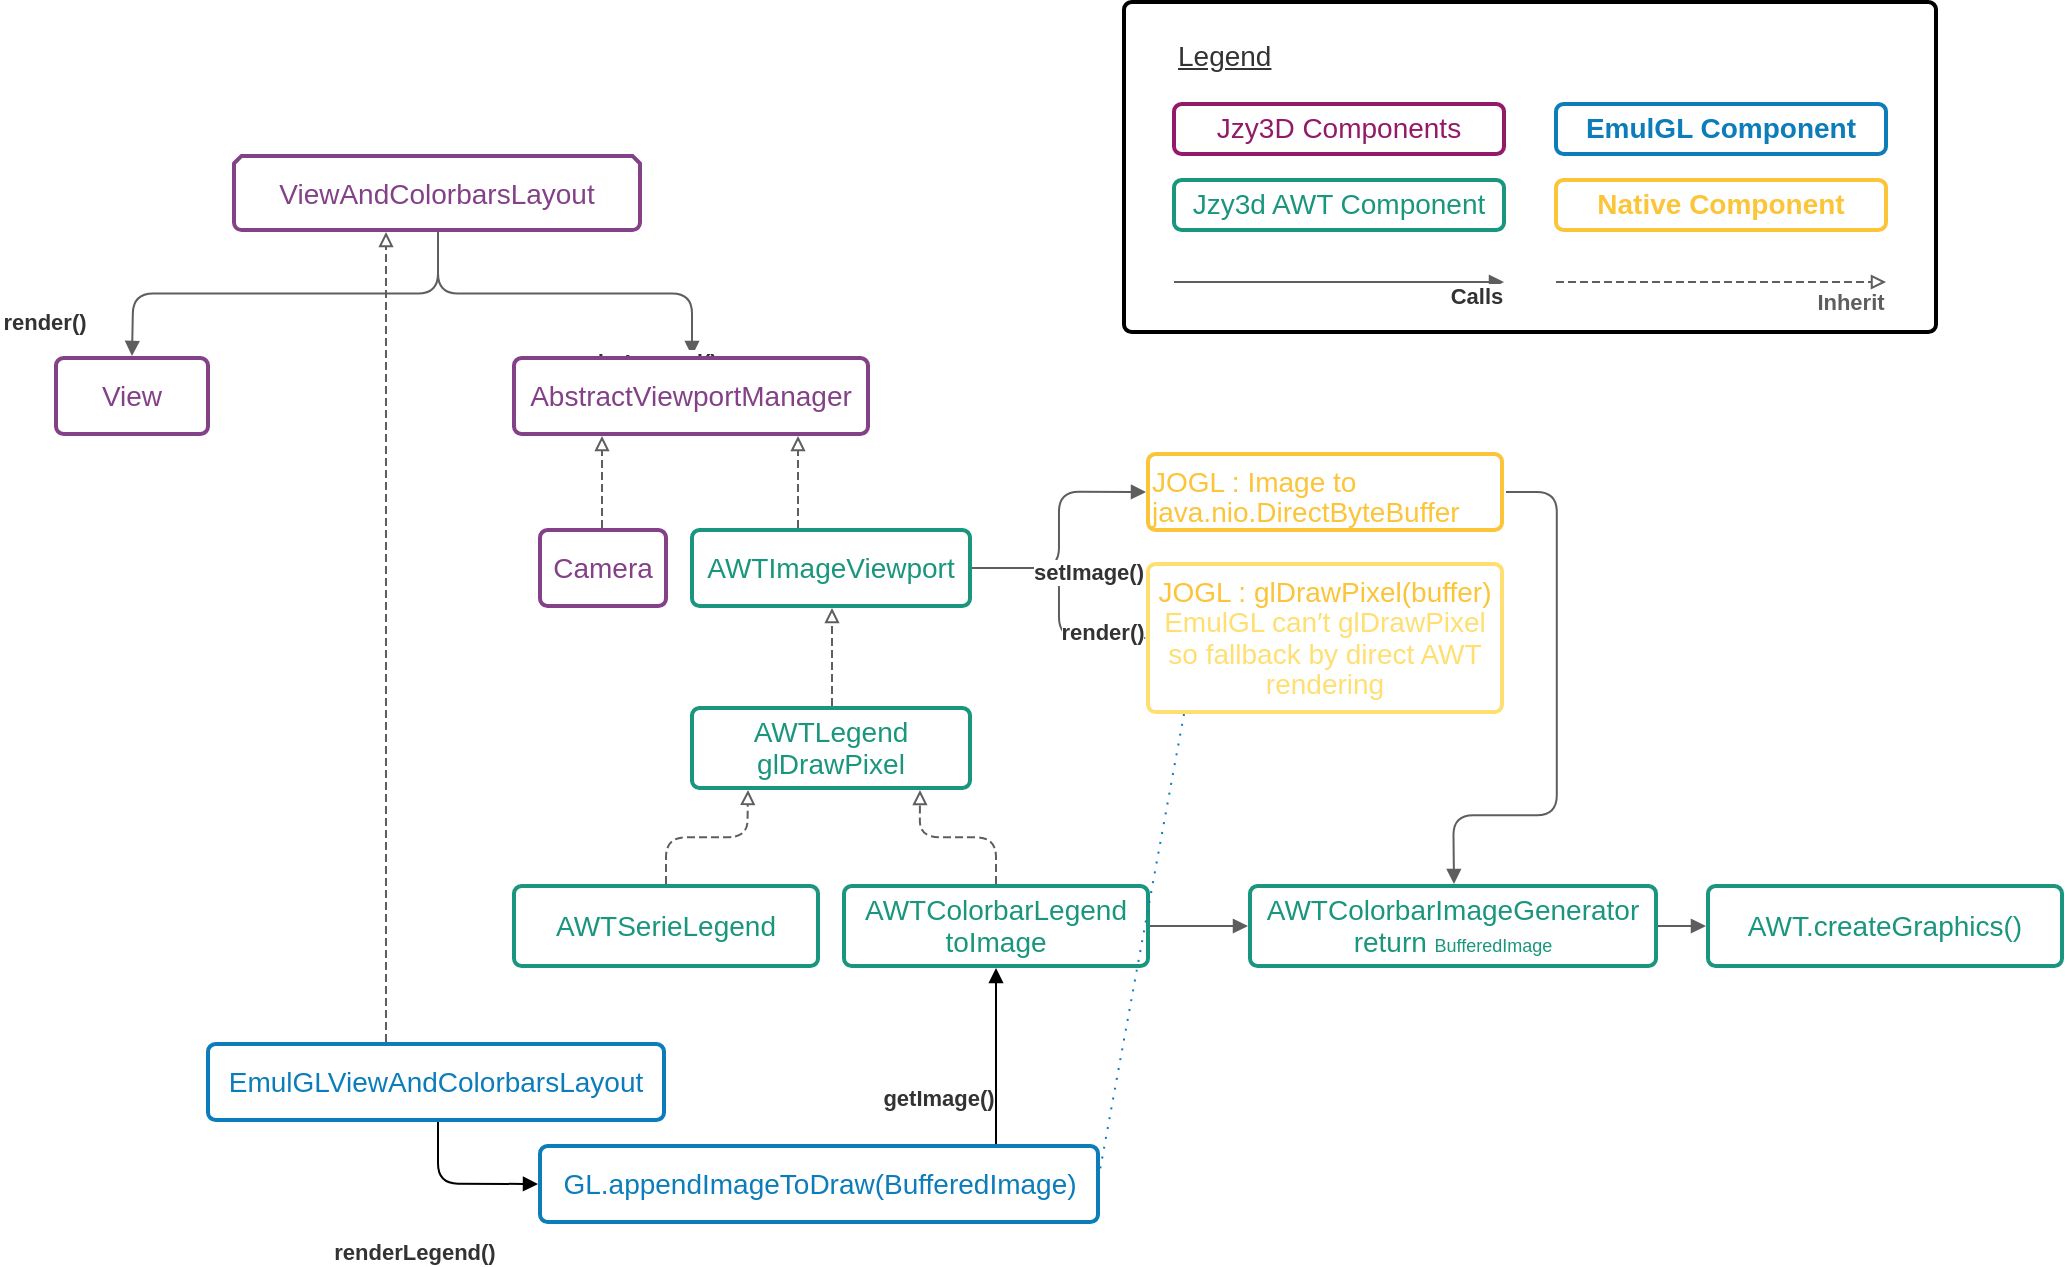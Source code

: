 <mxfile version="17.4.6" type="device" pages="4"><diagram name="Colorbar" id="jGVQoBLReQR6hWJ8cphD"><mxGraphModel dx="2092" dy="697" grid="1" gridSize="10" guides="1" tooltips="1" connect="1" arrows="1" fold="1" page="1" pageScale="1" pageWidth="1169" pageHeight="827" math="0" shadow="0"><root><mxCell id="0"/><mxCell id="1" parent="0"/><mxCell id="2" style="vsdxID=1;fillColor=none;gradientColor=none;strokeColor=none;strokeWidth=2;spacingTop=-3;spacingBottom=-3;spacingLeft=-3;spacingRight=-3;labelBackgroundColor=none;rounded=1;html=1;whiteSpace=wrap;" parent="1" vertex="1"><mxGeometry x="546" y="12" width="406" height="165" as="geometry"/></mxCell><mxCell id="3" style="vsdxID=2;fillColor=#FFFFFF;gradientColor=none;shape=stencil(fZNRbsMgDIZPwysyuE3L49R1F9gJooYtaFlS0XRLe/rSGBRANDyB/Vv+bGOGh0tbnzWTcBnt8KP/TTO2DN+ZlKZvtTWjuzE8Mjx8DVZ/2+HaN/Q+104pYbbohmLEUy2htqdPc9dkA45ityUHRf4Of8+Mk/eT60Yv6dSz4YO0p6slsUjV/ik4oIqOJPckQ+6Nt9xkEj9hEKiNF2AsmLPDmwPoTB/BKsWhSoBhjdbJt/uUGFJCAZACvqoIcz2WGlZAXiI8045Xag16CQhV7LmqUuy4sLySgBr3KqN/xRqNoxBQ+A3LfHP4KR14oIxrwVSBxf6UKFd/rLvMq0FLY7qONiv256vkTLSGeHwA);strokeColor=#000000;strokeWidth=2;spacingTop=-3;spacingBottom=-3;spacingLeft=-3;spacingRight=-3;labelBackgroundColor=none;rounded=1;html=1;whiteSpace=wrap;" parent="2" vertex="1"><mxGeometry width="406" height="165" as="geometry"/></mxCell><mxCell id="4" style="vsdxID=3;fillColor=none;gradientColor=none;strokeColor=none;strokeWidth=2;spacingTop=-3;spacingBottom=-3;spacingLeft=-3;spacingRight=-3;labelBackgroundColor=none;rounded=1;html=1;whiteSpace=wrap;" parent="1" vertex="1"><mxGeometry x="330" y="276" width="139" height="38" as="geometry"/></mxCell><mxCell id="5" style="vsdxID=4;fillColor=#FFFFFF;gradientColor=none;shape=stencil(fZNRkoIwDIZP09dOSGS6PDque4E9ASNVOrLgVNxFT7+VlKGtCE9N8qf5khJBu2tdXrRAuPa2O+s/U/W1oE+BaNpaW9O7k6C9oN2xs/pku1tbsX0pnRJh9OiKc7KnGqG0h2/z0OwDSZnKOcCZP93vs+Lg4xy6+xvY/GLl4WZZmsVab25knkHw+SoD+rskkk/AKH8gNlGqSUChYKwOWwfQmDZALZREFeGu0hYfUqmYGBJCgBjwXUeU6ul1XAvAs94TrfLO6qmBXG6KmDjsKW1iogzHlIC/Aw1eYiFhAXV+2hR+iN96ogx7oVhBr8NZQFz7T91hXAdeFNM0vE1hPF0f5+LVo/0/);strokeColor=#19967d;strokeWidth=2;spacingTop=-3;spacingBottom=-3;spacingLeft=-3;spacingRight=-3;labelBackgroundColor=none;rounded=1;html=1;whiteSpace=wrap;" parent="4" vertex="1"><mxGeometry width="139" height="38" as="geometry"/></mxCell><mxCell id="6" value="&lt;p style=&quot;align:center;margin-left:0;margin-right:0;margin-top:0px;margin-bottom:0px;text-indent:0;valign:middle;direction:ltr;&quot;&gt;&lt;font style=&quot;font-size:14px;font-family:Arial;color:#19967d;direction:ltr;letter-spacing:0px;line-height:100%;opacity:1&quot;&gt;AWTImageViewport&lt;/font&gt;&lt;/p&gt;" style="text;vsdxID=3;fillColor=none;gradientColor=none;strokeColor=none;strokeWidth=2;spacingTop=-3;spacingBottom=-3;spacingLeft=-3;spacingRight=-3;labelBackgroundColor=none;rounded=1;html=1;whiteSpace=wrap;verticalAlign=middle;align=center;;html=1;" parent="4" vertex="1"><mxGeometry x="3.17" y="3.08" width="133.35" height="31.75" as="geometry"/></mxCell><mxCell id="7" style="vsdxID=5;fillColor=none;gradientColor=none;strokeColor=none;strokeWidth=2;spacingTop=-3;spacingBottom=-3;spacingLeft=-3;spacingRight=-3;labelBackgroundColor=none;rounded=1;html=1;whiteSpace=wrap;" parent="1" vertex="1"><mxGeometry x="330" y="365" width="139" height="40" as="geometry"/></mxCell><mxCell id="8" style="vsdxID=6;fillColor=#FFFFFF;gradientColor=none;shape=stencil(hZNBcoMwDEVP461HSEkclp00uUBPwAS3eEoh45CG9vR1kCm266SsLOn/8ZOMBO3OTXXSAuE82P5dX009NIKeBaLpGm3N4E6C9oJ2r73Vb7a/dDXHp8opEaaMrtlT3NQIlT2+mG/NOZBUqDUX2PnRf95uHH2dS18clXKlpsSBtceLZXERq324kkhl8Pl7RvQ8ruwNGPlH4hClmgUUCqbb4ckBtKYLYEslUUXA8Ii23EqlYmJICAFiwHsdUaqn3MAyyIvDG+CfES+GuYu13Gxj7LCxOVXKFDacFqWqe7zBk2QtGeDllYu/LPHD/9IGPVGsoOycMqSP/1x3mFaEl8e0LW9YWE9XyqV4HWn/Aw==);strokeColor=#19967d;strokeWidth=2;spacingTop=-3;spacingBottom=-3;spacingLeft=-3;spacingRight=-3;labelBackgroundColor=none;rounded=1;html=1;whiteSpace=wrap;" parent="7" vertex="1"><mxGeometry width="139" height="40" as="geometry"/></mxCell><mxCell id="9" value="&lt;p style=&quot;align:center;margin-left:0;margin-right:0;margin-top:0px;margin-bottom:0px;text-indent:0;valign:middle;direction:ltr;&quot;&gt;&lt;font style=&quot;font-size:14px;font-family:Arial;color:#19967d;direction:ltr;letter-spacing:0px;line-height:100%;opacity:1&quot;&gt;AWTLegend&lt;br/&gt;&lt;/font&gt;&lt;/p&gt;&lt;p style=&quot;align:center;margin-left:0;margin-right:0;margin-top:0px;margin-bottom:0px;text-indent:0;valign:middle;direction:ltr;&quot;&gt;&lt;font style=&quot;font-size:14px;font-family:Arial;color:#19967d;direction:ltr;letter-spacing:0px;line-height:100%;opacity:1&quot;&gt;glDrawPixel&lt;/font&gt;&lt;/p&gt;" style="text;vsdxID=5;fillColor=none;gradientColor=none;strokeColor=none;strokeWidth=2;spacingTop=-3;spacingBottom=-3;spacingLeft=-3;spacingRight=-3;labelBackgroundColor=none;rounded=1;html=1;whiteSpace=wrap;verticalAlign=middle;align=center;;html=1;" parent="7" vertex="1"><mxGeometry x="3.17" y="2.97" width="133.35" height="34.29" as="geometry"/></mxCell><mxCell id="10" style="vsdxID=7;fillColor=none;gradientColor=none;strokeColor=none;strokeWidth=2;spacingTop=-3;spacingBottom=-3;spacingLeft=-3;spacingRight=-3;labelBackgroundColor=none;rounded=1;html=1;whiteSpace=wrap;" parent="1" vertex="1"><mxGeometry x="558" y="238" width="177" height="38" as="geometry"/></mxCell><mxCell id="11" style="vsdxID=8;fillColor=#FFFFFF;gradientColor=none;shape=stencil(fZNRkoMgDIZPwysDROvyuNNtL9ATOJWuzLraobZ19/SlBkdCrT6R5I/5EgiD7aUuz4Ypceld92PutuprBl9MKdvWxtnenxjsGGxPnTPfrru2Fdrn0iuVGD2mwhz5VCtRuuPB/hv0CQ6yyDGAmb/d7VlxCHEM/YU/oLlH5fHqUCqpNpgZz6WIvlBlUFNlXYQERfIHQFNxmQUBxIKxuvj0AI1tI1Rd8I8NwV2l1ZoLoMSCEnp6CviuI0j18DquBeBZH4hWeWf11EDOM02J457SJibKeEwJ+DvQ6CYWEhYewny1KfxA73qijHsBqoDX4Swgrr1TfxjXARfFNg1uUxxP18e7cPVg9wA=);strokeColor=#fcc438;strokeWidth=2;spacingTop=-3;spacingBottom=-3;spacingLeft=-3;spacingRight=-3;labelBackgroundColor=none;rounded=1;html=1;whiteSpace=wrap;" parent="10" vertex="1"><mxGeometry width="177" height="38" as="geometry"/></mxCell><mxCell id="12" value="&lt;p style=&quot;align:left;margin-left:0;margin-right:0;margin-top:0px;margin-bottom:0px;text-indent:0;valign:top;direction:ltr;&quot;&gt;&lt;font style=&quot;font-size:14px;font-family:Arial;color:#fcc438;direction:ltr;letter-spacing:0px;line-height:100%;opacity:1&quot;&gt;JOGL : Image to java.nio.DirectByteBuffer&lt;/font&gt;&lt;/p&gt;" style="text;vsdxID=7;fillColor=none;gradientColor=none;strokeColor=none;strokeWidth=2;spacingTop=-3;spacingBottom=-3;spacingLeft=-3;spacingRight=-3;labelBackgroundColor=none;rounded=1;html=1;whiteSpace=wrap;verticalAlign=top;align=left;;html=1;" parent="10" vertex="1"><mxGeometry x="3.17" y="3.08" width="171.45" height="31.75" as="geometry"/></mxCell><mxCell id="62" value="&lt;p style=&quot;align:center;margin-left:0;margin-right:0;margin-top:0px;margin-bottom:0px;text-indent:0;valign:middle;direction:ltr;&quot;&gt;&lt;font style=&quot;font-size:11px;font-family:Arial;color:#333333;direction:ltr;letter-spacing:0px;line-height:100%;opacity:1&quot;&gt;&lt;b&gt;render()&lt;/b&gt;&lt;/font&gt;&lt;/p&gt;" style="vsdxID=10;edgeStyle=none;startArrow=none;endArrow=block;startSize=5;endSize=5;strokeColor=#5E5E5E;spacingTop=-3;spacingBottom=-3;spacingLeft=-3;spacingRight=-3;verticalAlign=middle;html=1;labelBackgroundColor=#ffffff;rounded=1;align=center;" parent="1" edge="1"><mxGeometry relative="1" as="geometry"><mxPoint x="22" y="14" as="offset"/><Array as="points"><mxPoint x="513.49" y="295"/><mxPoint x="513.49" y="329.6"/></Array><mxPoint x="470" y="295" as="sourcePoint"/><mxPoint x="557" y="330" as="targetPoint"/></mxGeometry></mxCell><mxCell id="61" value="&lt;p style=&quot;align:center;margin-left:0;margin-right:0;margin-top:0px;margin-bottom:0px;text-indent:0;valign:middle;direction:ltr;&quot;&gt;&lt;font style=&quot;font-size:11px;font-family:Arial;color:#333333;direction:ltr;letter-spacing:0px;line-height:100%;opacity:1&quot;&gt;&lt;b&gt;setImage()&lt;/b&gt;&lt;/font&gt;&lt;/p&gt;" style="vsdxID=9;edgeStyle=none;startArrow=none;endArrow=block;startSize=5;endSize=5;strokeColor=#5E5E5E;spacingTop=-3;spacingBottom=-3;spacingLeft=-3;spacingRight=-3;verticalAlign=middle;html=1;labelBackgroundColor=#ffffff;rounded=1;align=center;" parent="1" edge="1"><mxGeometry relative="1" as="geometry"><mxPoint x="15" y="21" as="offset"/><Array as="points"><mxPoint x="513.49" y="295"/><mxPoint x="513.49" y="256.9"/></Array><mxPoint x="470" y="295" as="sourcePoint"/><mxPoint x="557" y="257" as="targetPoint"/></mxGeometry></mxCell><mxCell id="65" style="vsdxID=17;edgeStyle=none;dashed=1;dashPattern=4.00 2.00;startArrow=none;endFill=0;endArrow=block;startSize=5;endSize=5;strokeColor=#5E5E5E;spacingTop=-3;spacingBottom=-3;spacingLeft=-3;spacingRight=-3;verticalAlign=middle;html=1;labelBackgroundColor=none;rounded=1;" parent="1" edge="1"><mxGeometry relative="1" as="geometry"><mxPoint y="-1" as="offset"/><Array as="points"/><mxPoint x="383" y="275" as="sourcePoint"/><mxPoint x="383" y="229" as="targetPoint"/></mxGeometry></mxCell><mxCell id="66" style="vsdxID=20;edgeStyle=none;startArrow=none;endArrow=block;startSize=5;endSize=5;strokeColor=#5E5E5E;spacingTop=-3;spacingBottom=-3;spacingLeft=-3;spacingRight=-3;verticalAlign=middle;html=1;labelBackgroundColor=none;rounded=1;" parent="1" edge="1"><mxGeometry relative="1" as="geometry"><mxPoint as="offset"/><Array as="points"/><mxPoint x="559" y="474" as="sourcePoint"/><mxPoint x="608" y="474" as="targetPoint"/></mxGeometry></mxCell><mxCell id="64" style="vsdxID=16;edgeStyle=none;dashed=1;dashPattern=4.00 2.00;startArrow=none;endFill=0;endArrow=block;startSize=5;endSize=5;strokeColor=#5E5E5E;spacingTop=-3;spacingBottom=-3;spacingLeft=-3;spacingRight=-3;verticalAlign=middle;html=1;labelBackgroundColor=none;rounded=1;" parent="1" edge="1"><mxGeometry relative="1" as="geometry"><mxPoint y="-1" as="offset"/><Array as="points"/><mxPoint x="400" y="364" as="sourcePoint"/><mxPoint x="400" y="315" as="targetPoint"/></mxGeometry></mxCell><mxCell id="68" style="vsdxID=26;edgeStyle=none;startArrow=none;endArrow=block;startSize=5;endSize=5;strokeColor=#5E5E5E;spacingTop=-3;spacingBottom=-3;spacingLeft=-3;spacingRight=-3;verticalAlign=middle;html=1;labelBackgroundColor=none;rounded=1;" parent="1" edge="1"><mxGeometry relative="1" as="geometry"><mxPoint x="-39" y="-14" as="offset"/><Array as="points"><mxPoint x="762.4" y="257"/><mxPoint x="762.4" y="418.6"/><mxPoint x="710.64" y="418.6"/></Array><mxPoint x="737" y="257" as="sourcePoint"/><mxPoint x="711" y="453" as="targetPoint"/></mxGeometry></mxCell><mxCell id="70" value="&lt;p style=&quot;align:center;margin-left:0;margin-right:0;margin-top:0px;margin-bottom:0px;text-indent:0;valign:middle;direction:ltr;&quot;&gt;&lt;font style=&quot;font-size:11px;font-family:Arial;color:#333333;direction:ltr;letter-spacing:0px;line-height:100%;opacity:1&quot;&gt;&lt;b&gt;render()&lt;/b&gt;&lt;/font&gt;&lt;/p&gt;" style="vsdxID=30;edgeStyle=none;startArrow=none;endArrow=block;startSize=5;endSize=5;strokeColor=#5E5E5E;spacingTop=-3;spacingBottom=-3;spacingLeft=-3;spacingRight=-3;verticalAlign=middle;html=1;labelBackgroundColor=#ffffff;rounded=1;align=center;" parent="1" edge="1"><mxGeometry relative="1" as="geometry"><mxPoint x="-121" y="14" as="offset"/><Array as="points"><mxPoint x="203" y="157.81"/><mxPoint x="50.6" y="157.81"/></Array><mxPoint x="203" y="127" as="sourcePoint"/><mxPoint x="50" y="189" as="targetPoint"/></mxGeometry></mxCell><mxCell id="69" value="&lt;p style=&quot;align:center;margin-left:0;margin-right:0;margin-top:0px;margin-bottom:0px;text-indent:0;valign:middle;direction:ltr;&quot;&gt;&lt;font style=&quot;font-size:11px;font-family:Arial;color:#333333;direction:ltr;letter-spacing:0px;line-height:100%;opacity:1&quot;&gt;&lt;b&gt;renderLegend()&lt;/b&gt;&lt;/font&gt;&lt;/p&gt;" style="vsdxID=29;edgeStyle=none;startArrow=none;endArrow=block;startSize=5;endSize=5;strokeColor=#5E5E5E;spacingTop=-3;spacingBottom=-3;spacingLeft=-3;spacingRight=-3;verticalAlign=middle;html=1;labelBackgroundColor=#ffffff;rounded=1;align=center;" parent="1" edge="1"><mxGeometry relative="1" as="geometry"><mxPoint x="35" y="34" as="offset"/><Array as="points"><mxPoint x="203" y="157.81"/><mxPoint x="330" y="157.81"/></Array><mxPoint x="203" y="127" as="sourcePoint"/><mxPoint x="330" y="189" as="targetPoint"/></mxGeometry></mxCell><mxCell id="71" style="vsdxID=35;edgeStyle=none;dashed=1;dashPattern=4.00 2.00;startArrow=none;endFill=0;endArrow=block;startSize=5;endSize=5;strokeColor=#5e5e5e;spacingTop=-3;spacingBottom=-3;spacingLeft=-3;spacingRight=-3;verticalAlign=middle;html=1;labelBackgroundColor=none;rounded=1;" parent="1" edge="1"><mxGeometry relative="1" as="geometry"><mxPoint x="-1" y="-1" as="offset"/><Array as="points"><mxPoint x="317" y="429.63"/><mxPoint x="357.64" y="429.63"/></Array><mxPoint x="317" y="453" as="sourcePoint"/><mxPoint x="358" y="406" as="targetPoint"/></mxGeometry></mxCell><mxCell id="72" style="vsdxID=38;edgeStyle=none;dashed=1;dashPattern=4.00 2.00;startArrow=none;endFill=0;endArrow=block;startSize=5;endSize=5;strokeColor=#5e5e5e;spacingTop=-3;spacingBottom=-3;spacingLeft=-3;spacingRight=-3;verticalAlign=middle;html=1;labelBackgroundColor=none;rounded=1;" parent="1" edge="1"><mxGeometry relative="1" as="geometry"><mxPoint y="-1" as="offset"/><Array as="points"/><mxPoint x="285" y="275" as="sourcePoint"/><mxPoint x="285" y="229" as="targetPoint"/></mxGeometry></mxCell><mxCell id="67" style="vsdxID=25;edgeStyle=none;startArrow=none;endArrow=block;startSize=5;endSize=5;strokeColor=#5E5E5E;spacingTop=-3;spacingBottom=-3;spacingLeft=-3;spacingRight=-3;verticalAlign=middle;html=1;labelBackgroundColor=none;rounded=1;" parent="1" edge="1"><mxGeometry relative="1" as="geometry"><mxPoint x="-1" as="offset"/><Array as="points"><mxPoint x="824.74" y="474"/><mxPoint x="824.74" y="474"/></Array><mxPoint x="813" y="474" as="sourcePoint"/><mxPoint x="837" y="474" as="targetPoint"/></mxGeometry></mxCell><mxCell id="63" style="vsdxID=15;edgeStyle=none;dashed=1;dashPattern=4.00 2.00;startArrow=none;endFill=0;endArrow=block;startSize=5;endSize=5;strokeColor=#5E5E5E;spacingTop=-3;spacingBottom=-3;spacingLeft=-3;spacingRight=-3;verticalAlign=middle;html=1;labelBackgroundColor=none;rounded=1;" parent="1" edge="1"><mxGeometry relative="1" as="geometry"><mxPoint x="-1" y="-1" as="offset"/><Array as="points"><mxPoint x="482" y="429.63"/><mxPoint x="443.9" y="429.63"/></Array><mxPoint x="482" y="453" as="sourcePoint"/><mxPoint x="444" y="406" as="targetPoint"/></mxGeometry></mxCell><mxCell id="13" style="vsdxID=11;fillColor=none;gradientColor=none;strokeColor=none;strokeWidth=2;spacingTop=-3;spacingBottom=-3;spacingLeft=-3;spacingRight=-3;labelBackgroundColor=none;rounded=1;html=1;whiteSpace=wrap;" parent="1" vertex="1"><mxGeometry x="241" y="190" width="177" height="38" as="geometry"/></mxCell><mxCell id="14" style="vsdxID=12;fillColor=#FFFFFF;gradientColor=none;shape=stencil(fZNRkoMgDIZPwysDROvyuNNtL9ATOJWuzLraobZ19/SlBkdCrT6R5I/5EgiD7aUuz4Ypceld92PutuprBl9MKdvWxtnenxjsGGxPnTPfrru2Fdrn0iuVGD2mwhz5VCtRuuPB/hv0CQ6yyDGAmb/d7VlxCHEM/YU/oLlH5fHqUCqpNpgZz6WIvlBlUFNlXYQERfIHQFNxmQUBxIKxuvj0AI1tI1Rd8I8NwV2l1ZoLoMSCEnp6CviuI0j18DquBeBZH4hWeWf11EDOM02J457SJibKeEwJ+DvQ6CYWEhYewny1KfxA73qijHsBqoDX4Swgrr1TfxjXARfFNg1uUxxP18e7cPVg9wA=);strokeColor=#834187;strokeWidth=2;spacingTop=-3;spacingBottom=-3;spacingLeft=-3;spacingRight=-3;labelBackgroundColor=none;rounded=1;html=1;whiteSpace=wrap;" parent="13" vertex="1"><mxGeometry width="177" height="38" as="geometry"/></mxCell><mxCell id="15" value="&lt;p style=&quot;align:center;margin-left:0;margin-right:0;margin-top:0px;margin-bottom:0px;text-indent:0;valign:middle;direction:ltr;&quot;&gt;&lt;font style=&quot;font-size:14px;font-family:Arial;color:#834187;direction:ltr;letter-spacing:0px;line-height:100%;opacity:1&quot;&gt;AbstractViewportManager&lt;/font&gt;&lt;/p&gt;" style="text;vsdxID=11;fillColor=none;gradientColor=none;strokeColor=none;strokeWidth=2;spacingTop=-3;spacingBottom=-3;spacingLeft=-3;spacingRight=-3;labelBackgroundColor=none;rounded=1;html=1;whiteSpace=wrap;verticalAlign=middle;align=center;;html=1;" parent="13" vertex="1"><mxGeometry x="3.17" y="3.08" width="171.45" height="31.75" as="geometry"/></mxCell><mxCell id="16" style="vsdxID=13;fillColor=none;gradientColor=none;strokeColor=none;strokeWidth=2;spacingTop=-3;spacingBottom=-3;spacingLeft=-3;spacingRight=-3;labelBackgroundColor=none;rounded=1;html=1;whiteSpace=wrap;" parent="1" vertex="1"><mxGeometry x="406" y="454" width="152" height="40" as="geometry"/></mxCell><mxCell id="17" style="vsdxID=14;fillColor=#FFFFFF;gradientColor=none;shape=stencil(hZNRcsIgEIZPwysDu2rCY8fqBXqCjKEN0zRxMNbY0xezaIBgmyfY/f/Zb5csw+2pqY6agTgNtv/UF1MPDcNXBmC6RlszuBPDHcPte2/1h+3PXU33Y+WUIKaIrskjb2oQlT28mR9NMcFRFmtKkPOr/75VHH2eUle6Kb4qpsCetIezJbGM1f664oAq+HydETwPl+gNEPlHpCtw77himJ+KixdXvzVdwKqKh34hX7KqkpdFzCsSPiFivGf9YKrH3LgyxLPDG8Q/A54N9y7WfFPG2GFj95DiKWwwLExFz3AhmW/iyODOLyyXJPGjP1iDjjBWYHZKGdC//1p3mNaDFse0LW1XmE/XyYVoFXH3Cw==);strokeColor=#19967d;strokeWidth=2;spacingTop=-3;spacingBottom=-3;spacingLeft=-3;spacingRight=-3;labelBackgroundColor=none;rounded=1;html=1;whiteSpace=wrap;" parent="16" vertex="1"><mxGeometry width="152" height="40" as="geometry"/></mxCell><mxCell id="18" value="&lt;p style=&quot;align:center;margin-left:0;margin-right:0;margin-top:0px;margin-bottom:0px;text-indent:0;valign:middle;direction:ltr;&quot;&gt;&lt;font style=&quot;font-size:14px;font-family:Arial;color:#19967d;direction:ltr;letter-spacing:0px;line-height:100%;opacity:1&quot;&gt;AWTColorbarLegend&lt;br/&gt;&lt;/font&gt;&lt;/p&gt;&lt;p style=&quot;align:center;margin-left:0;margin-right:0;margin-top:0px;margin-bottom:0px;text-indent:0;valign:middle;direction:ltr;&quot;&gt;&lt;font style=&quot;font-size:14px;font-family:Arial;color:#19967d;direction:ltr;letter-spacing:0px;line-height:100%;opacity:1&quot;&gt;toImage&lt;/font&gt;&lt;/p&gt;" style="text;vsdxID=13;fillColor=none;gradientColor=none;strokeColor=none;strokeWidth=2;spacingTop=-3;spacingBottom=-3;spacingLeft=-3;spacingRight=-3;labelBackgroundColor=none;rounded=1;html=1;whiteSpace=wrap;verticalAlign=middle;align=center;;html=1;" parent="16" vertex="1"><mxGeometry x="3.17" y="2.97" width="146.05" height="34.29" as="geometry"/></mxCell><mxCell id="74" value="&lt;p style=&quot;align:center;margin-left:0;margin-right:0;margin-top:0px;margin-bottom:0px;text-indent:0;valign:middle;direction:ltr;&quot;&gt;&lt;font style=&quot;font-size:11px;font-family:Arial;color:#333333;direction:ltr;letter-spacing:0px;line-height:100%;opacity:1&quot;&gt;&lt;b&gt;Calls&lt;/b&gt;&lt;/font&gt;&lt;/p&gt;" style="vsdxID=50;edgeStyle=none;startArrow=none;endArrow=block;startSize=5;endSize=5;strokeColor=#5E5E5E;spacingTop=-3;spacingBottom=-3;spacingLeft=-3;spacingRight=-3;verticalAlign=middle;html=1;labelBackgroundColor=#ffffff;rounded=1;align=center;" parent="1" edge="1"><mxGeometry relative="1" as="geometry"><mxPoint x="68" y="7" as="offset"/><Array as="points"/><mxPoint x="571" y="152" as="sourcePoint"/><mxPoint x="736" y="152" as="targetPoint"/></mxGeometry></mxCell><mxCell id="75" style="vsdxID=53;edgeStyle=none;dashed=1;dashPattern=4.00 2.00;startArrow=none;endFill=0;endArrow=block;startSize=5;endSize=5;strokeColor=#5e5e5e;spacingTop=-3;spacingBottom=-3;spacingLeft=-3;spacingRight=-3;verticalAlign=middle;html=1;labelBackgroundColor=none;rounded=1;" parent="1" edge="1"><mxGeometry relative="1" as="geometry"><mxPoint y="-1" as="offset"/><Array as="points"/><mxPoint x="177" y="532" as="sourcePoint"/><mxPoint x="177" y="127" as="targetPoint"/></mxGeometry></mxCell><mxCell id="78" style="vsdxID=58;edgeStyle=none;dashed=1;dashPattern=1.00 4.00;startArrow=none;endArrow=none;startSize=5;endSize=5;strokeColor=#0c7cba;spacingTop=-3;spacingBottom=-3;spacingLeft=-3;spacingRight=-3;verticalAlign=middle;html=1;labelBackgroundColor=none;rounded=1;" parent="1" edge="1"><mxGeometry relative="1" as="geometry"><Array as="points"/><mxPoint x="576" y="368" as="sourcePoint"/><mxPoint x="534" y="596" as="targetPoint"/></mxGeometry></mxCell><mxCell id="77" value="&lt;p style=&quot;align:center;margin-left:0;margin-right:0;margin-top:0px;margin-bottom:0px;text-indent:0;valign:middle;direction:ltr;&quot;&gt;&lt;font style=&quot;font-size:11px;font-family:Arial;color:#333333;direction:ltr;letter-spacing:0px;line-height:100%;opacity:1&quot;&gt;&lt;b&gt;getImage()&lt;/b&gt;&lt;/font&gt;&lt;/p&gt;" style="vsdxID=57;edgeStyle=none;startArrow=none;endArrow=block;startSize=5;endSize=5;strokeColor=#000000;spacingTop=-3;spacingBottom=-3;spacingLeft=-3;spacingRight=-3;verticalAlign=middle;html=1;labelBackgroundColor=#ffffff;rounded=1;align=center;" parent="1" edge="1"><mxGeometry relative="1" as="geometry"><mxPoint x="-29" y="21" as="offset"/><Array as="points"/><mxPoint x="482" y="583" as="sourcePoint"/><mxPoint x="482" y="495" as="targetPoint"/></mxGeometry></mxCell><mxCell id="76" value="&lt;p style=&quot;align:center;margin-left:0;margin-right:0;margin-top:0px;margin-bottom:0px;text-indent:0;valign:middle;direction:ltr;&quot;&gt;&lt;font style=&quot;font-size:11px;font-family:Arial;color:#333333;direction:ltr;letter-spacing:0px;line-height:100%;opacity:1&quot;&gt;&lt;b&gt;renderLegend()&lt;/b&gt;&lt;/font&gt;&lt;/p&gt;" style="vsdxID=56;edgeStyle=none;startArrow=none;endArrow=block;startSize=5;endSize=5;strokeColor=#000000;spacingTop=-3;spacingBottom=-3;spacingLeft=-3;spacingRight=-3;verticalAlign=middle;html=1;labelBackgroundColor=#ffffff;rounded=1;align=center;" parent="1" edge="1"><mxGeometry relative="1" as="geometry"><mxPoint x="-22" y="34" as="offset"/><Array as="points"><mxPoint x="203" y="602.79"/></Array><mxPoint x="203" y="572" as="sourcePoint"/><mxPoint x="253" y="603" as="targetPoint"/></mxGeometry></mxCell><mxCell id="73" value="&lt;p style=&quot;align:center;margin-left:0;margin-right:0;margin-top:0px;margin-bottom:0px;text-indent:0;valign:middle;direction:ltr;&quot;&gt;&lt;font style=&quot;font-size:11px;font-family:Arial;color:#5e5e5e;direction:ltr;letter-spacing:0px;line-height:100%;opacity:1&quot;&gt;&lt;b&gt;Inherit&lt;/b&gt;&lt;/font&gt;&lt;/p&gt;" style="vsdxID=49;edgeStyle=none;dashed=1;dashPattern=4.00 2.00;startArrow=none;endFill=0;endArrow=block;startSize=5;endSize=5;strokeColor=#5e5e5e;spacingTop=-3;spacingBottom=-3;spacingLeft=-3;spacingRight=-3;verticalAlign=middle;html=1;labelBackgroundColor=#ffffff;rounded=1;align=center;" parent="1" edge="1"><mxGeometry relative="1" as="geometry"><mxPoint x="64" y="10" as="offset"/><Array as="points"/><mxPoint x="762" y="152" as="sourcePoint"/><mxPoint x="927" y="152" as="targetPoint"/></mxGeometry></mxCell><mxCell id="19" style="vsdxID=18;fillColor=none;gradientColor=none;strokeColor=none;strokeWidth=2;spacingTop=-3;spacingBottom=-3;spacingLeft=-3;spacingRight=-3;labelBackgroundColor=none;rounded=1;html=1;whiteSpace=wrap;" parent="1" vertex="1"><mxGeometry x="609" y="454" width="203" height="40" as="geometry"/></mxCell><mxCell id="20" style="vsdxID=19;fillColor=#FFFFFF;gradientColor=none;shape=stencil(hZNRcsIgEIZPwyuzsNGEx461F+gJMgYN0zRxMLZpTy9mUSBFmyfY/f/Zb5csw82prY+aSTiNdvjQ36YZW4avTErTt9qa0Z0Ybhlu9oPVBzuc+4bux9opJcwR3ZBHXNUSart7N7+aYsBRlCtKkPNz+LpWnHyeUj90U7wo58AbaXdnS2KRqv214BJV9Pk6k7zVrgpvkIl/Qg/Mq9ILMBbM1eHFAXSmj2BVxQUmwPCMViku1ikxpIQCIAV81BEu9ZgbWAY5OLwB/hlxMNy6WPF1lWLHjYXQEjaeFi5VD3nDk2QtmX8ivLL4y5I+/J026glTBWbnlCF9/ue6w7witDym62jD4vxypVyI1hG3Fw==);strokeColor=#19967d;strokeWidth=2;spacingTop=-3;spacingBottom=-3;spacingLeft=-3;spacingRight=-3;labelBackgroundColor=none;rounded=1;html=1;whiteSpace=wrap;" parent="19" vertex="1"><mxGeometry width="203" height="40" as="geometry"/></mxCell><mxCell id="21" value="&lt;p style=&quot;align:center;margin-left:0;margin-right:0;margin-top:0px;margin-bottom:0px;text-indent:0;valign:middle;direction:ltr;&quot;&gt;&lt;font style=&quot;font-size:14px;font-family:Arial;color:#19967d;direction:ltr;letter-spacing:0px;line-height:100%;opacity:1&quot;&gt;AWTColorbarImageGenerator&lt;br/&gt;&lt;/font&gt;&lt;/p&gt;&lt;p style=&quot;align:center;margin-left:0;margin-right:0;margin-top:0px;margin-bottom:0px;text-indent:0;valign:middle;direction:ltr;&quot;&gt;&lt;font style=&quot;font-size:14px;font-family:Arial;color:#19967d;direction:ltr;letter-spacing:0px;line-height:100%;opacity:1&quot;&gt;return &lt;/font&gt;&lt;font style=&quot;font-size:9px;font-family:Arial;color:#19967d;direction:ltr;letter-spacing:0px;line-height:100%;opacity:1&quot;&gt;BufferedImage&lt;/font&gt;&lt;/p&gt;" style="text;vsdxID=18;fillColor=none;gradientColor=none;strokeColor=none;strokeWidth=2;spacingTop=-3;spacingBottom=-3;spacingLeft=-3;spacingRight=-3;labelBackgroundColor=none;rounded=1;html=1;whiteSpace=wrap;verticalAlign=middle;align=center;;html=1;" parent="19" vertex="1"><mxGeometry x="3.17" y="2.97" width="197.49" height="34.29" as="geometry"/></mxCell><mxCell id="22" style="vsdxID=21;fillColor=none;gradientColor=none;strokeColor=none;strokeWidth=2;spacingTop=-3;spacingBottom=-3;spacingLeft=-3;spacingRight=-3;labelBackgroundColor=none;rounded=1;html=1;whiteSpace=wrap;" parent="1" vertex="1"><mxGeometry x="558" y="293" width="177" height="74" as="geometry"/></mxCell><mxCell id="23" style="vsdxID=22;fillColor=#FFFFFF;gradientColor=none;shape=stencil(fZNRcoMgEIZPwyuzsEmVx06aXqAncCKtTK1miGlNT1/iYmRTok+w+//ut8AK3J2a6miFhtPg+0/74+qhEfgitHZdY70bwkrgXuDuvff2w/fnrqb9sQpKDVPE1uRRV7WGyh/e3K+lGEhUxZYS5Pzqv68Vx5in1IV2W6k2U+CVtIezJ7Hi6rjV4ecm+ZDSo55rmyIaNPOPOPtjObhgKpiqw3MAaF2XwJpClk8MGNZojZGAnBg4oQLggI86wns95g4sg7w4ItNGluUa9GJQt6YLxbHTxpZObrGZNj0u/Cd7RJxcSt6TeRbLRasMDr/8mTjtC7kCs2eVYV1/vWExjQkNkGtbmrI0fz9WIUQjifs/);strokeColor=#ffdf71;strokeWidth=2;spacingTop=-3;spacingBottom=-3;spacingLeft=-3;spacingRight=-3;labelBackgroundColor=none;rounded=1;html=1;whiteSpace=wrap;" parent="22" vertex="1"><mxGeometry width="177" height="74" as="geometry"/></mxCell><mxCell id="24" value="&lt;p style=&quot;align:center;margin-left:0;margin-right:0;margin-top:0px;margin-bottom:0px;text-indent:0;valign:top;direction:ltr;&quot;&gt;&lt;font style=&quot;font-size:14px;font-family:Arial;color:#fcc438;direction:ltr;letter-spacing:0px;line-height:100%;opacity:1&quot;&gt;JOGL : glDrawPixel(buffer)&lt;br/&gt;&lt;/font&gt;&lt;/p&gt;&lt;p style=&quot;align:center;margin-left:0;margin-right:0;margin-top:0px;margin-bottom:0px;text-indent:0;valign:top;direction:ltr;&quot;&gt;&lt;font style=&quot;font-size:14px;font-family:Arial;color:#ffdf71;direction:ltr;letter-spacing:0px;line-height:100%;opacity:1&quot;&gt;EmulGL can&amp;prime;t glDrawPixel&lt;br/&gt;&lt;/font&gt;&lt;/p&gt;&lt;p style=&quot;align:left;margin-left:0;margin-right:0;margin-top:0px;margin-bottom:0px;text-indent:0;valign:top;direction:ltr;&quot;&gt;&lt;font style=&quot;font-size:14px;font-family:Arial;color:#ffdf71;direction:ltr;letter-spacing:0px;line-height:100%;opacity:1&quot;&gt;so fallback by direct AWT rendering&lt;/font&gt;&lt;/p&gt;" style="text;vsdxID=21;fillColor=none;gradientColor=none;strokeColor=none;strokeWidth=2;spacingTop=-3;spacingBottom=-3;spacingLeft=-3;spacingRight=-3;labelBackgroundColor=none;rounded=1;html=1;whiteSpace=wrap;verticalAlign=top;align=center;;html=1;" parent="22" vertex="1"><mxGeometry x="3.17" y="3.09" width="171.45" height="67.95" as="geometry"/></mxCell><mxCell id="25" style="vsdxID=23;fillColor=none;gradientColor=none;strokeColor=none;strokeWidth=2;spacingTop=-3;spacingBottom=-3;spacingLeft=-3;spacingRight=-3;labelBackgroundColor=none;rounded=1;html=1;whiteSpace=wrap;" parent="1" vertex="1"><mxGeometry x="838" y="454" width="177" height="40" as="geometry"/></mxCell><mxCell id="26" style="vsdxID=24;fillColor=#FFFFFF;gradientColor=none;shape=stencil(hZNBcoMwDEVP461HtkiIl500vUBOwAS3eEoh45CG9vR1kFMs6qSsbOn/0ZOMBG5PTXW0QsNp8P27vbh6aAQ+C61d11jvhnASuBO4fe29ffP9uavpfqyCUsMUsTV51FWtofKHvfu2FAOJqlxRgpwf/ee14hjzlPqim5FFOQVeSHs4exIrro7XQmo0yRfrjPpW25TRoJl/RLpqqYoowFQwVYenANC6LoE1pdysGTA8ojVGAnJi4IQKgAPe6wiXeswNLIM8O6IB/hnxbLh1sZLrDcdOG5tDS9h0WrhU3eNNniRryfwT8yurvyz84X9pk56QKzA7pwzp4z83HKYVoeVxbUsbluaXKxVCtI64+wE=);strokeColor=#19967d;strokeWidth=2;spacingTop=-3;spacingBottom=-3;spacingLeft=-3;spacingRight=-3;labelBackgroundColor=none;rounded=1;html=1;whiteSpace=wrap;" parent="25" vertex="1"><mxGeometry width="177" height="40" as="geometry"/></mxCell><mxCell id="27" value="&lt;p style=&quot;align:center;margin-left:0;margin-right:0;margin-top:0px;margin-bottom:0px;text-indent:0;valign:middle;direction:ltr;&quot;&gt;&lt;font style=&quot;font-size:14px;font-family:Arial;color:#19967d;direction:ltr;letter-spacing:0px;line-height:100%;opacity:1&quot;&gt;AWT.createGraphics()&lt;/font&gt;&lt;/p&gt;" style="text;vsdxID=23;fillColor=none;gradientColor=none;strokeColor=none;strokeWidth=2;spacingTop=-3;spacingBottom=-3;spacingLeft=-3;spacingRight=-3;labelBackgroundColor=none;rounded=1;html=1;whiteSpace=wrap;verticalAlign=middle;align=center;;html=1;" parent="25" vertex="1"><mxGeometry x="3.17" y="2.97" width="171.45" height="34.29" as="geometry"/></mxCell><mxCell id="28" style="vsdxID=27;fillColor=none;gradientColor=none;strokeColor=none;strokeWidth=2;spacingTop=-3;spacingBottom=-3;spacingLeft=-3;spacingRight=-3;labelBackgroundColor=none;rounded=1;html=1;whiteSpace=wrap;" parent="1" vertex="1"><mxGeometry x="101" y="91" width="203" height="35" as="geometry"/></mxCell><mxCell id="29" style="vsdxID=28;fillColor=#FFFFFF;gradientColor=none;shape=stencil(fZNRcoMgEIZPw2MYYDXKYydNL5ATOJFEplYzxLSmpy9xYQRK4hPs/r98u7AEdteuuSgi2HUy46f60e3UEXgnQuihU0ZPdkVgT2B3Go06m/E2tLi/NFYp2BJRLXr4Qy1YY44H/aswxijwqsQEOr/G78eJs8tj6o67glb4kw/UHm8GxTxWcy8vOQs+d84s/Nl14Qwi8s/ggGldOYGLbEofWgjYm4Xo9RAAy5pyiKATz39qKSnfxuQsJrVVxKDPKoNUD7nGZbBXB+5rSYuXrV4NvoqSFjLGDgtLK/GoYb8S+qes67VkDJlXsd5zCj/HF+8pw1ogVkC2PxnK1y/XLpYRweHRfY8TFubTkbIhHEfY/wE=);strokeColor=#834187;strokeWidth=2;spacingTop=-3;spacingBottom=-3;spacingLeft=-3;spacingRight=-3;labelBackgroundColor=none;rounded=1;html=1;whiteSpace=wrap;" parent="28" vertex="1"><mxGeometry width="203" height="35" as="geometry"/></mxCell><mxCell id="30" value="&lt;p style=&quot;align:center;margin-left:0;margin-right:0;margin-top:0px;margin-bottom:0px;text-indent:0;valign:middle;direction:ltr;&quot;&gt;&lt;font style=&quot;font-size:14px;font-family:Arial;color:#834187;direction:ltr;letter-spacing:0px;line-height:100%;opacity:1&quot;&gt;ViewAndColorbarsLayout&lt;/font&gt;&lt;/p&gt;" style="text;vsdxID=27;fillColor=none;gradientColor=none;strokeColor=none;strokeWidth=2;spacingTop=-3;spacingBottom=-3;spacingLeft=-3;spacingRight=-3;labelBackgroundColor=none;rounded=1;html=1;whiteSpace=wrap;verticalAlign=middle;align=center;;html=1;" parent="28" vertex="1"><mxGeometry x="3.17" y="2.19" width="196.85" height="29.85" as="geometry"/></mxCell><mxCell id="31" style="vsdxID=31;fillColor=none;gradientColor=none;strokeColor=none;strokeWidth=2;spacingTop=-3;spacingBottom=-3;spacingLeft=-3;spacingRight=-3;labelBackgroundColor=none;rounded=1;html=1;whiteSpace=wrap;" parent="1" vertex="1"><mxGeometry x="12" y="190" width="76" height="38" as="geometry"/></mxCell><mxCell id="32" style="vsdxID=32;fillColor=#FFFFFF;gradientColor=none;shape=stencil(fZNRbsMgDIZPwysidlGVx6rrLtATRA1bULOkommb7PSjMaiYdMkT9v+DP0MscH9tqosRoK6D68/mYeuhEfghAGzXGGcHvxJ4ELj/6p35dv2tqym+VN4Jas6YmvYUTzeoyp2O9tdQTkkstpoE2vnT358Vx6CTNIUTKPwk5+nmyFpwbwg3Uhcq+UKVEUgGCSEzAds/IoVRxVSdS6udr97aLuEsNQNd5Sy3MrY8cfTI5rk52n+9YO7H5UW9oX35A9Eq78sdG9ByU3LitKe8iUhZ6hxynZJfKXMvIZPnzLFH/r6RL+0CuQOX1/KGb+3f9It5BGg4bNvSBKV6PjI+ReOGhz8=);strokeColor=#834187;strokeWidth=2;spacingTop=-3;spacingBottom=-3;spacingLeft=-3;spacingRight=-3;labelBackgroundColor=none;rounded=1;html=1;whiteSpace=wrap;" parent="31" vertex="1"><mxGeometry width="76" height="38" as="geometry"/></mxCell><mxCell id="33" value="&lt;p style=&quot;align:center;margin-left:0;margin-right:0;margin-top:0px;margin-bottom:0px;text-indent:0;valign:middle;direction:ltr;&quot;&gt;&lt;font style=&quot;font-size:14px;font-family:Arial;color:#834187;direction:ltr;letter-spacing:0px;line-height:100%;opacity:1&quot;&gt;View&lt;/font&gt;&lt;/p&gt;" style="text;vsdxID=31;fillColor=none;gradientColor=none;strokeColor=none;strokeWidth=2;spacingTop=-3;spacingBottom=-3;spacingLeft=-3;spacingRight=-3;labelBackgroundColor=none;rounded=1;html=1;whiteSpace=wrap;verticalAlign=middle;align=center;;html=1;" parent="31" vertex="1"><mxGeometry x="3.17" y="3.08" width="69.85" height="31.75" as="geometry"/></mxCell><mxCell id="34" style="vsdxID=33;fillColor=none;gradientColor=none;strokeColor=none;strokeWidth=2;spacingTop=-3;spacingBottom=-3;spacingLeft=-3;spacingRight=-3;labelBackgroundColor=none;rounded=1;html=1;whiteSpace=wrap;" parent="1" vertex="1"><mxGeometry x="241" y="454" width="152" height="40" as="geometry"/></mxCell><mxCell id="35" style="vsdxID=34;fillColor=#FFFFFF;gradientColor=none;shape=stencil(hZNRcsIgEIZPwysDu2rCY8fqBXqCjKEN0zRxMNbY0xezaIBgmyfY/f/Zb5csw+2pqY6agTgNtv/UF1MPDcNXBmC6RlszuBPDHcPte2/1h+3PXU33Y+WUIKaIrskjb2oQlT28mR9NMcFRFmtKkPOr/75VHH2eUle6Kb4qpsCetIezJbGM1f664oAq+HydETwPl+gNEPlHpCtw77himJ+KixdXvzVdwKqKh34hX7KqkpdFzCsSPiFivGf9YKrH3LgyxLPDG8Q/A54N9y7WfFPG2GFj95DiKWwwLExFz3AhmW/iyODOLyyXJPGjP1iDjjBWYHZKGdC//1p3mNaDFse0LW1XmE/XyYVoFXH3Cw==);strokeColor=#19967d;strokeWidth=2;spacingTop=-3;spacingBottom=-3;spacingLeft=-3;spacingRight=-3;labelBackgroundColor=none;rounded=1;html=1;whiteSpace=wrap;" parent="34" vertex="1"><mxGeometry width="152" height="40" as="geometry"/></mxCell><mxCell id="36" value="&lt;p style=&quot;align:center;margin-left:0;margin-right:0;margin-top:0px;margin-bottom:0px;text-indent:0;valign:middle;direction:ltr;&quot;&gt;&lt;font style=&quot;font-size:14px;font-family:Arial;color:#19967d;direction:ltr;letter-spacing:0px;line-height:100%;opacity:1&quot;&gt;AWTSerieLegend&lt;/font&gt;&lt;/p&gt;" style="text;vsdxID=33;fillColor=none;gradientColor=none;strokeColor=none;strokeWidth=2;spacingTop=-3;spacingBottom=-3;spacingLeft=-3;spacingRight=-3;labelBackgroundColor=none;rounded=1;html=1;whiteSpace=wrap;verticalAlign=middle;align=center;;html=1;" parent="34" vertex="1"><mxGeometry x="3.17" y="2.97" width="146.05" height="34.29" as="geometry"/></mxCell><mxCell id="37" style="vsdxID=36;fillColor=none;gradientColor=none;strokeColor=none;strokeWidth=2;spacingTop=-3;spacingBottom=-3;spacingLeft=-3;spacingRight=-3;labelBackgroundColor=none;rounded=1;html=1;whiteSpace=wrap;" parent="1" vertex="1"><mxGeometry x="254" y="276" width="63" height="38" as="geometry"/></mxCell><mxCell id="38" style="vsdxID=37;fillColor=#FFFFFF;gradientColor=none;shape=stencil(fZPdEoIgEIWfhlsGWc3xsunnBXoCJymZTBu0sp4+cjFZKr1i9xzcb4FlsGrL/KKYFG1nmpO666IrGayZlLouldGdXTHYMFgdGqOOprnWBcaX3DqlGDKqwD3R2y1FbvY7/VSYExyiNEEBd56b27ti73SUHu4PGG7Rub8atEbU68KYJ5HwPlellyhLnjq/JNt7wHDhVPDVobJY2uKVrj3MLCacs5hZyoGSCkpmqSnZv04g9MP3Mf2AnfwOaBZ3co/8CY8zSuy1FPYwQn5OKID+B7lg9OJnGae7DKF7erkjnt8DUAd8H8oPvLl3aRfD88fB0FWF0+Pr4bjYFI4abF4=);strokeColor=#834187;strokeWidth=2;spacingTop=-3;spacingBottom=-3;spacingLeft=-3;spacingRight=-3;labelBackgroundColor=none;rounded=1;html=1;whiteSpace=wrap;" parent="37" vertex="1"><mxGeometry width="63" height="38" as="geometry"/></mxCell><mxCell id="39" value="&lt;p style=&quot;align:center;margin-left:0;margin-right:0;margin-top:0px;margin-bottom:0px;text-indent:0;valign:middle;direction:ltr;&quot;&gt;&lt;font style=&quot;font-size:14px;font-family:Arial;color:#834187;direction:ltr;letter-spacing:0px;line-height:100%;opacity:1&quot;&gt;Camera&lt;/font&gt;&lt;/p&gt;" style="text;vsdxID=36;fillColor=none;gradientColor=none;strokeColor=none;strokeWidth=2;spacingTop=-3;spacingBottom=-3;spacingLeft=-3;spacingRight=-3;labelBackgroundColor=none;rounded=1;html=1;whiteSpace=wrap;verticalAlign=middle;align=center;;html=1;" parent="37" vertex="1"><mxGeometry x="3.17" y="3.07" width="57.15" height="32.39" as="geometry"/></mxCell><mxCell id="40" style="vsdxID=39;fillColor=none;gradientColor=none;strokeColor=none;strokeWidth=2;spacingTop=-3;spacingBottom=-3;spacingLeft=-3;spacingRight=-3;labelBackgroundColor=none;rounded=1;html=1;whiteSpace=wrap;" parent="1" vertex="1"><mxGeometry x="571" y="101" width="165" height="25" as="geometry"/></mxCell><mxCell id="41" style="vsdxID=40;fillColor=#FFFFFF;gradientColor=none;shape=stencil(fZNRkoIwDIZP09dOSFyQxx11L7AnYKRKZxGciivu6beSMrQV4Klp/rTfnxJBu1tVXJVAuHWm/VEPXXaVoL1A1E2ljO7sStBB0O7UGnU27b0pOb4WVokw7KiSa5KXGqEwx2/9p3gPJCXZBye48tL+vm7sXZ5TT3cCK79Yebwbliah1oWpzFLwPndLj+4sCRtXgEF9TxyiRXMC8gXD7fBpAWrdeKh5JtM8wIU12nwrc58vCekhogUIYZfcUayn99bNwE96jrernZ7UoxmSuAmJl/zFhkZiv32RiSVo74VmCmawpyePjfThPzBS+r4oVNB7o2YQ1/5fuxjGhAdI1zVPmZ+Px8pu8UjS4R8=);strokeColor=#19967d;strokeWidth=2;spacingTop=-3;spacingBottom=-3;spacingLeft=-3;spacingRight=-3;labelBackgroundColor=none;rounded=1;html=1;whiteSpace=wrap;" parent="40" vertex="1"><mxGeometry width="165" height="25" as="geometry"/></mxCell><mxCell id="42" value="&lt;p style=&quot;align:center;margin-left:0;margin-right:0;margin-top:0px;margin-bottom:0px;text-indent:0;valign:middle;direction:ltr;&quot;&gt;&lt;font style=&quot;font-size:14px;font-family:Arial;color:#19967d;direction:ltr;letter-spacing:0px;line-height:100%;opacity:1&quot;&gt;Jzy3d AWT Component&lt;/font&gt;&lt;/p&gt;" style="text;vsdxID=39;fillColor=none;gradientColor=none;strokeColor=none;strokeWidth=2;spacingTop=-3;spacingBottom=-3;spacingLeft=-3;spacingRight=-3;labelBackgroundColor=none;rounded=1;html=1;whiteSpace=wrap;verticalAlign=middle;align=center;;html=1;" parent="40" vertex="1"><mxGeometry x="3.17" y="2.78" width="158.75" height="19.05" as="geometry"/></mxCell><mxCell id="43" style="vsdxID=41;fillColor=none;gradientColor=none;strokeColor=none;strokeWidth=2;spacingTop=-3;spacingBottom=-3;spacingLeft=-3;spacingRight=-3;labelBackgroundColor=none;rounded=1;html=1;whiteSpace=wrap;" parent="1" vertex="1"><mxGeometry x="571" y="63" width="165" height="25" as="geometry"/></mxCell><mxCell id="44" style="vsdxID=42;fillColor=#FFFFFF;gradientColor=none;shape=stencil(fZNRkoIwDIZP09dOSFyQxx11L7AnYKRKZxGciivu6beSMrQV4Klp/rTfnxJBu1tVXJVAuHWm/VEPXXaVoL1A1E2ljO7sStBB0O7UGnU27b0pOb4WVokw7KiSa5KXGqEwx2/9p3gPJCXZBye48tL+vm7sXZ5TT3cCK79Yebwbliah1oWpzFLwPndLj+4sCRtXgEF9TxyiRXMC8gXD7fBpAWrdeKh5JtM8wIU12nwrc58vCekhogUIYZfcUayn99bNwE96jrernZ7UoxmSuAmJl/zFhkZiv32RiSVo74VmCmawpyePjfThPzBS+r4oVNB7o2YQ1/5fuxjGhAdI1zVPmZ+Px8pu8UjS4R8=);strokeColor=#931a68;strokeWidth=2;spacingTop=-3;spacingBottom=-3;spacingLeft=-3;spacingRight=-3;labelBackgroundColor=none;rounded=1;html=1;whiteSpace=wrap;" parent="43" vertex="1"><mxGeometry width="165" height="25" as="geometry"/></mxCell><mxCell id="45" value="&lt;p style=&quot;align:center;margin-left:0;margin-right:0;margin-top:0px;margin-bottom:0px;text-indent:0;valign:middle;direction:ltr;&quot;&gt;&lt;font style=&quot;font-size:14px;font-family:Arial;color:#931a68;direction:ltr;letter-spacing:0px;line-height:100%;opacity:1&quot;&gt;Jzy3D Components&lt;/font&gt;&lt;/p&gt;" style="text;vsdxID=41;fillColor=none;gradientColor=none;strokeColor=none;strokeWidth=2;spacingTop=-3;spacingBottom=-3;spacingLeft=-3;spacingRight=-3;labelBackgroundColor=none;rounded=1;html=1;whiteSpace=wrap;verticalAlign=middle;align=center;;html=1;" parent="43" vertex="1"><mxGeometry x="3.17" y="2.78" width="158.75" height="19.05" as="geometry"/></mxCell><mxCell id="46" style="vsdxID=43;fillColor=none;gradientColor=none;strokeColor=none;strokeWidth=2;spacingTop=-3;spacingBottom=-3;spacingLeft=-3;spacingRight=-3;labelBackgroundColor=none;rounded=1;html=1;whiteSpace=wrap;" parent="1" vertex="1"><mxGeometry x="762" y="63" width="165" height="25" as="geometry"/></mxCell><mxCell id="47" style="vsdxID=44;fillColor=#FFFFFF;gradientColor=none;shape=stencil(fZNRkoIwDIZP09dOSFyQxx11L7AnYKRKZxGciivu6beSMrQV4Klp/rTfnxJBu1tVXJVAuHWm/VEPXXaVoL1A1E2ljO7sStBB0O7UGnU27b0pOb4WVokw7KiSa5KXGqEwx2/9p3gPJCXZBye48tL+vm7sXZ5TT3cCK79Yebwbliah1oWpzFLwPndLj+4sCRtXgEF9TxyiRXMC8gXD7fBpAWrdeKh5JtM8wIU12nwrc58vCekhogUIYZfcUayn99bNwE96jrernZ7UoxmSuAmJl/zFhkZiv32RiSVo74VmCmawpyePjfThPzBS+r4oVNB7o2YQ1/5fuxjGhAdI1zVPmZ+Px8pu8UjS4R8=);strokeColor=#0c7cba;strokeWidth=2;spacingTop=-3;spacingBottom=-3;spacingLeft=-3;spacingRight=-3;labelBackgroundColor=none;rounded=1;html=1;whiteSpace=wrap;" parent="46" vertex="1"><mxGeometry width="165" height="25" as="geometry"/></mxCell><mxCell id="48" value="&lt;p style=&quot;align:center;margin-left:0;margin-right:0;margin-top:0px;margin-bottom:0px;text-indent:0;valign:middle;direction:ltr;&quot;&gt;&lt;font style=&quot;font-size:14px;font-family:Arial;color:#0c7cba;direction:ltr;letter-spacing:0px;line-height:100%;opacity:1&quot;&gt;&lt;b&gt;EmulGL Component&lt;/b&gt;&lt;/font&gt;&lt;/p&gt;" style="text;vsdxID=43;fillColor=none;gradientColor=none;strokeColor=none;strokeWidth=2;spacingTop=-3;spacingBottom=-3;spacingLeft=-3;spacingRight=-3;labelBackgroundColor=none;rounded=1;html=1;whiteSpace=wrap;verticalAlign=middle;align=center;;html=1;" parent="46" vertex="1"><mxGeometry x="3.17" y="2.78" width="158.75" height="19.05" as="geometry"/></mxCell><mxCell id="49" style="vsdxID=45;fillColor=none;gradientColor=none;fillOpacity=0;strokeOpacity=0;strokeWidth=2;spacingTop=-3;spacingBottom=-3;spacingLeft=-3;spacingRight=-3;labelBackgroundColor=none;rounded=1;strokeColor=none;html=1;whiteSpace=wrap;" parent="1" vertex="1"><mxGeometry x="571" y="25" width="158" height="25" as="geometry"/></mxCell><mxCell id="50" style="vsdxID=46;fillColor=#ffffff;gradientColor=none;fillOpacity=0;strokeOpacity=0;shape=stencil(fZNdkoIwDMdP09dOSFw+HnfUvcCegJEqnUVwKq64p99KytBWhKcm+af5JSWCtte6vCiBcO1N96PuuuprQTuBqNtaGd3bk6C9oO2xM+pkultbsX0prRJh9KiKc5KnGqE0h2/9p9gHkpLsgwOcee5+nxUHF+fQw93Ayi9WHm6GpUmodWYqsxS8z1UZ0N0lIXcJGOQPxCbKjYuTHx+Lw6et3+jWIy0ymQawsMZa5LLAkBciPoAQ710/FOvpdVgLvLOe7Xx1trN6aoAkbkJiv6e4iYnSm1LE/Y5zfoYF/QLo/Kwx+hC+88Tod0Khgl5Hs0C49o/aw7gKvCS6aXiT/Hi8OtbFa0f7fw==);strokeWidth=2;spacingTop=-3;spacingBottom=-3;spacingLeft=-3;spacingRight=-3;labelBackgroundColor=none;rounded=1;html=1;whiteSpace=wrap;" parent="49" vertex="1"><mxGeometry width="158" height="25" as="geometry"/></mxCell><mxCell id="51" value="&lt;p style=&quot;align:left;margin-left:0;margin-right:0;margin-top:0px;margin-bottom:0px;text-indent:0;valign:top;direction:ltr;&quot;&gt;&lt;font style=&quot;font-size:14px;font-family:Arial;color:#333333;direction:ltr;letter-spacing:0px;line-height:100%;opacity:1&quot;&gt;&lt;u&gt;Legend&lt;/u&gt;&lt;/font&gt;&lt;/p&gt;" style="text;vsdxID=45;fillColor=none;gradientColor=none;fillOpacity=0;strokeOpacity=0;strokeWidth=2;spacingTop=-3;spacingBottom=-3;spacingLeft=-3;spacingRight=-3;labelBackgroundColor=none;rounded=1;strokeColor=none;html=1;whiteSpace=wrap;verticalAlign=top;align=left;;html=1;" parent="49" vertex="1"><mxGeometry x="3.18" y="2.78" width="152.4" height="19.05" as="geometry"/></mxCell><mxCell id="52" style="vsdxID=47;fillColor=none;gradientColor=none;strokeColor=none;strokeWidth=2;spacingTop=-3;spacingBottom=-3;spacingLeft=-3;spacingRight=-3;labelBackgroundColor=none;rounded=1;html=1;whiteSpace=wrap;" parent="1" vertex="1"><mxGeometry x="762" y="101" width="165" height="25" as="geometry"/></mxCell><mxCell id="53" style="vsdxID=48;fillColor=#FFFFFF;gradientColor=none;shape=stencil(fZNRkoIwDIZP09dOSFyQxx11L7AnYKRKZxGciivu6beSMrQV4Klp/rTfnxJBu1tVXJVAuHWm/VEPXXaVoL1A1E2ljO7sStBB0O7UGnU27b0pOb4WVokw7KiSa5KXGqEwx2/9p3gPJCXZBye48tL+vm7sXZ5TT3cCK79Yebwbliah1oWpzFLwPndLj+4sCRtXgEF9TxyiRXMC8gXD7fBpAWrdeKh5JtM8wIU12nwrc58vCekhogUIYZfcUayn99bNwE96jrernZ7UoxmSuAmJl/zFhkZiv32RiSVo74VmCmawpyePjfThPzBS+r4oVNB7o2YQ1/5fuxjGhAdI1zVPmZ+Px8pu8UjS4R8=);strokeColor=#fcc438;strokeWidth=2;spacingTop=-3;spacingBottom=-3;spacingLeft=-3;spacingRight=-3;labelBackgroundColor=none;rounded=1;html=1;whiteSpace=wrap;" parent="52" vertex="1"><mxGeometry width="165" height="25" as="geometry"/></mxCell><mxCell id="54" value="&lt;p style=&quot;align:center;margin-left:0;margin-right:0;margin-top:0px;margin-bottom:0px;text-indent:0;valign:middle;direction:ltr;&quot;&gt;&lt;font style=&quot;font-size:14px;font-family:Arial;color:#fcc438;direction:ltr;letter-spacing:0px;line-height:100%;opacity:1&quot;&gt;&lt;b&gt;Native Component&lt;/b&gt;&lt;/font&gt;&lt;/p&gt;" style="text;vsdxID=47;fillColor=none;gradientColor=none;strokeColor=none;strokeWidth=2;spacingTop=-3;spacingBottom=-3;spacingLeft=-3;spacingRight=-3;labelBackgroundColor=none;rounded=1;html=1;whiteSpace=wrap;verticalAlign=middle;align=center;;html=1;" parent="52" vertex="1"><mxGeometry x="3.17" y="2.78" width="158.75" height="19.05" as="geometry"/></mxCell><mxCell id="55" style="vsdxID=51;fillColor=none;gradientColor=none;strokeColor=none;strokeWidth=2;spacingTop=-3;spacingBottom=-3;spacingLeft=-3;spacingRight=-3;labelBackgroundColor=none;rounded=1;html=1;whiteSpace=wrap;" parent="1" vertex="1"><mxGeometry x="88" y="533" width="228" height="38" as="geometry"/></mxCell><mxCell id="56" style="vsdxID=52;fillColor=#FFFFFF;gradientColor=none;shape=stencil(fZNLEoIwDIZP022nNKKydHxcwBMwUqUjglNR0dNbSTs0FWHVJn/Il6RhsL6V+VUxKW6tac7qqYu2ZLBhUuq6VEa39sRgy2B9bIw6meZeF3i/5lYpRW9RBcYkX7UUuTns9VuhTXBIFik6MPLSPL4ZO+dH18v9Aa87VB7uBqUJ1brrjKeJCD6XpZM+s8/7kiS+A5eMzxdOAKGgzy5WFqDSdYCaLTkAwZ2kzTIuU0osKKGlp4D/KoJYD7/tGgEe9I5okndQ+wJSPssocVhTXISnDNsUgf8FHSYxEjDyEIbRxvAdnbWnDGsBqoDf5owgTr1Te+jXARdFVxVuU+iP18eacPVg+wE=);strokeColor=#0c7cba;strokeWidth=2;spacingTop=-3;spacingBottom=-3;spacingLeft=-3;spacingRight=-3;labelBackgroundColor=none;rounded=1;html=1;whiteSpace=wrap;" parent="55" vertex="1"><mxGeometry width="228" height="38" as="geometry"/></mxCell><mxCell id="57" value="&lt;p style=&quot;align:center;margin-left:0;margin-right:0;margin-top:0px;margin-bottom:0px;text-indent:0;valign:middle;direction:ltr;&quot;&gt;&lt;font style=&quot;font-size:14px;font-family:Arial;color:#0c7cba;direction:ltr;letter-spacing:0px;line-height:100%;opacity:1&quot;&gt;EmulGLViewAndColorbarsLayout&lt;/font&gt;&lt;/p&gt;" style="text;vsdxID=51;fillColor=none;gradientColor=none;strokeColor=none;strokeWidth=2;spacingTop=-3;spacingBottom=-3;spacingLeft=-3;spacingRight=-3;labelBackgroundColor=none;rounded=1;html=1;whiteSpace=wrap;verticalAlign=middle;align=center;;html=1;" parent="55" vertex="1"><mxGeometry x="3.17" y="3.08" width="222.25" height="31.75" as="geometry"/></mxCell><mxCell id="58" style="vsdxID=54;fillColor=none;gradientColor=none;strokeColor=none;strokeWidth=2;spacingTop=-3;spacingBottom=-3;spacingLeft=-3;spacingRight=-3;labelBackgroundColor=none;rounded=1;html=1;whiteSpace=wrap;" parent="1" vertex="1"><mxGeometry x="254" y="584" width="279" height="38" as="geometry"/></mxCell><mxCell id="59" style="vsdxID=55;fillColor=#FFFFFF;gradientColor=none;shape=stencil(fZNRkoMgDIZPwyuDRN3lsdNtL7AncJRdmbraobarPX2pwZFQq0+Q/DFfEsJgf6mLs2ZSXHrbnfS/qfqawReT0rS1tqZ3JwYHBvufzupf213bCu/nwimlmCy6wpjkqZaisOW3uWu0CQ7JR4YOjPzrbs+Mg/eja/R/wOsRleXVojShWn9NeZaI4PNZBjlnzj3QKEn8AD4Zh9wLIBRM2cXOATSmDVDVJ89TgrtJqxQHRYkFJXT0FPBdRRDr4bVdK8CL3hNt8i7quYCMp4oShzXFRcyUYZsi8LegyyRWAlYewjLaGH6gs54pw1qAKuC1OSuIW+/UHaZ1wEUxTYPbFPrj9XEmXD04PAA=);strokeColor=#0c7cba;strokeWidth=2;spacingTop=-3;spacingBottom=-3;spacingLeft=-3;spacingRight=-3;labelBackgroundColor=none;rounded=1;html=1;whiteSpace=wrap;" parent="58" vertex="1"><mxGeometry width="279" height="38" as="geometry"/></mxCell><mxCell id="60" value="&lt;p style=&quot;align:center;margin-left:0;margin-right:0;margin-top:0px;margin-bottom:0px;text-indent:0;valign:middle;direction:ltr;&quot;&gt;&lt;font style=&quot;font-size:14px;font-family:Arial;color:#0c7cba;direction:ltr;letter-spacing:0px;line-height:100%;opacity:1&quot;&gt;GL.appendImageToDraw(BufferedImage)&lt;/font&gt;&lt;/p&gt;" style="text;vsdxID=54;fillColor=none;gradientColor=none;strokeColor=none;strokeWidth=2;spacingTop=-3;spacingBottom=-3;spacingLeft=-3;spacingRight=-3;labelBackgroundColor=none;rounded=1;html=1;whiteSpace=wrap;verticalAlign=middle;align=center;;html=1;" parent="58" vertex="1"><mxGeometry x="3.17" y="3.08" width="273.69" height="31.75" as="geometry"/></mxCell></root></mxGraphModel></diagram><diagram name="Colorbar2" id="r3BkIzlXL8lRywSKDq3Q"><mxGraphModel dx="946" dy="1441" grid="1" gridSize="10" guides="1" tooltips="1" connect="1" arrows="1" fold="1" page="1" pageScale="1" pageWidth="1169" pageHeight="827" math="0" shadow="0"><root><mxCell id="0"/><mxCell id="1" parent="0"/><mxCell id="2" style="vsdxID=1;fillColor=none;gradientColor=none;strokeColor=none;strokeWidth=2;spacingTop=-3;spacingBottom=-3;spacingLeft=-3;spacingRight=-3;labelBackgroundColor=none;rounded=1;html=1;whiteSpace=wrap;" parent="1" vertex="1"><mxGeometry x="63" y="63" width="381" height="317" as="geometry"/></mxCell><mxCell id="3" style="vsdxID=2;fillColor=#FFFFFF;gradientColor=none;shape=stencil(fZNBcoMwDEVP461HtiCNl500uUBPwAS3eEoh45AGcvo6CApyAa9s6cu8LyyBh2uRXazQcG18/WXvLm8KgW9Ca1cV1rsm7AQeBR4+am8/fX2rcjpfsqDU0EdsTjXqqdaQ+fO7e1iKgUT1klKCKr/rn+cX2yFPqW64Qer+fCLp+eZJq7h4PMoUzWxRLbR6TCeJYWs31Gt2XYsMv8N5tieB1wBTumrGbQwDhy1sY2SawrRUZINjK4AIc8UmxnpcaOIC+lQw4O3lfgt/0k9+kh2HXrMYexqh/9oXmVhl5s8ENvu9/uNjRy1/CZ3+bxC5Apd6tgC8+a7Dpp8fmixXljR+83w8byFEs4rHXw==);strokeColor=#000000;strokeWidth=2;spacingTop=-3;spacingBottom=-3;spacingLeft=-3;spacingRight=-3;labelBackgroundColor=none;rounded=1;html=1;whiteSpace=wrap;" parent="2" vertex="1"><mxGeometry width="381" height="317" as="geometry"/></mxCell><mxCell id="4" style="vsdxID=3;fillColor=none;gradientColor=none;strokeColor=none;strokeWidth=2;spacingTop=-3;spacingBottom=-3;spacingLeft=-3;spacingRight=-3;labelBackgroundColor=none;rounded=1;html=1;whiteSpace=wrap;" parent="1" vertex="1"><mxGeometry x="63" y="63" width="279" height="317" as="geometry"/></mxCell><mxCell id="5" style="vsdxID=4;fillColor=#FFFFFF;gradientColor=none;shape=stencil(fZNdkoIwDMdP09dOSZS1j46rF/AEjHSXjiw4FRU8/VYC24+t8NQm/5Bfkobh7loVF8VAXDvTntVDl13F8JMB6KZSRnf2xHDPcPfVGvVt2ltT0v1SWCWI0aJKisleahCFOR31U5FNcMw+1uSgyJ/2/srYT35yDdMfOIz3A0lPN0PaLBTPV75G6X0UK3qY3flENEAQ3+OcDfNJgL5gzC62FqDWjccqNzxfBbxiiVZKjjIiDgkzISLANxVhrMdEvxLELuCvgs0SstO7GlZ5CO2XFdcxg/qditjforphJAISb8FNN4bvw3EP8L8WDBWYak8CcvG12sO4FbQvuq5pqXx/vEXWRBuI+18=);strokeColor=#000000;strokeWidth=2;spacingTop=-3;spacingBottom=-3;spacingLeft=-3;spacingRight=-3;labelBackgroundColor=none;rounded=1;html=1;whiteSpace=wrap;" parent="4" vertex="1"><mxGeometry width="279" height="317" as="geometry"/></mxCell><mxCell id="6" value="&lt;p style=&quot;align:center;margin-left:0;margin-right:0;margin-top:0px;margin-bottom:0px;text-indent:0;valign:middle;direction:ltr;&quot;&gt;&lt;font style=&quot;font-size:14px;font-family:Arial;color:#333333;direction:ltr;letter-spacing:0px;line-height:100%;opacity:1&quot;&gt;Plot&lt;/font&gt;&lt;/p&gt;" style="text;vsdxID=3;fillColor=none;gradientColor=none;strokeColor=none;strokeWidth=2;spacingTop=-3;spacingBottom=-3;spacingLeft=-3;spacingRight=-3;labelBackgroundColor=none;rounded=1;html=1;whiteSpace=wrap;verticalAlign=middle;align=center;;html=1;" parent="4" vertex="1"><mxGeometry x="7.62" y="7.12" width="264.8" height="302.26" as="geometry"/></mxCell><mxCell id="7" style="vsdxID=5;fillColor=none;gradientColor=none;strokeColor=none;strokeWidth=2;spacingTop=-3;spacingBottom=-3;spacingLeft=-3;spacingRight=-3;labelBackgroundColor=none;rounded=1;html=1;whiteSpace=wrap;" parent="1" vertex="1"><mxGeometry x="355" y="76" width="76" height="292" as="geometry"/></mxCell><mxCell id="8" style="vsdxID=6;fillColor=#FFFFFF;gradientColor=none;shape=stencil(fZNRcoMgEIZPwyuzsHEsj500vUBP4ERamVrNENNqTh/iyoSlRp+A/1/228UVuD831ckKDefB99/2z9VDI/BNaO26xno3hJXAg8D9Z+/tl+8vXU37UxWcGuYTW1OMurs1VP744a6WzkCiKgsSKPKn/71nHBedpGm5QeK8fyfr8eLJq7g5bmVhIPlwR/qoSddSL5knzS4YkbZRxVSdc8NrSN+6LiE1BUOFLVBTylj0xNkjmwLI0J4Vg3kArvRqhfcRsDC9yHKL+eGPRRi5U5w6rSsvJIKarKvR8IyTt5W5/0MmT5pjj/yNI19aBXIHrjVmhXDzHw2LeRZoSlzb0iilej474YjmDg83);strokeColor=#000000;strokeWidth=2;spacingTop=-3;spacingBottom=-3;spacingLeft=-3;spacingRight=-3;labelBackgroundColor=none;rounded=1;html=1;whiteSpace=wrap;" parent="7" vertex="1"><mxGeometry width="76" height="292" as="geometry"/></mxCell><mxCell id="9" value="&lt;p style=&quot;align:center;margin-left:0;margin-right:0;margin-top:0px;margin-bottom:0px;text-indent:0;valign:middle;direction:ltr;&quot;&gt;&lt;font style=&quot;font-size:14px;font-family:Arial;color:#333333;direction:ltr;letter-spacing:0px;line-height:100%;opacity:1&quot;&gt;image&lt;/font&gt;&lt;/p&gt;" style="text;vsdxID=5;fillColor=none;gradientColor=none;strokeColor=none;strokeWidth=2;spacingTop=-3;spacingBottom=-3;spacingLeft=-3;spacingRight=-3;labelBackgroundColor=none;rounded=1;html=1;whiteSpace=wrap;verticalAlign=middle;align=center;;html=1;" parent="7" vertex="1"><mxGeometry x="3.17" y="3.07" width="69.85" height="286.39" as="geometry"/></mxCell><mxCell id="26" style="vsdxID=10;edgeStyle=none;startArrow=none;endArrow=none;startSize=5;endSize=5;strokeColor=#000000;spacingTop=-3;spacingBottom=-3;spacingLeft=-3;spacingRight=-3;verticalAlign=middle;html=1;labelBackgroundColor=none;rounded=1;" parent="1" edge="1"><mxGeometry relative="1" as="geometry"><mxPoint y="-1" as="offset"/><Array as="points"/><mxPoint x="50" y="63" as="sourcePoint"/><mxPoint x="50" y="381" as="targetPoint"/></mxGeometry></mxCell><mxCell id="27" value="&lt;p style=&quot;align:center;margin-left:0;margin-right:0;margin-top:0px;margin-bottom:0px;text-indent:0;valign:middle;direction:ltr;&quot;&gt;&lt;font style=&quot;font-size:7px;font-family:Arial;color:#333333;direction:ltr;letter-spacing:0px;line-height:100%;opacity:1&quot;&gt;&lt;b&gt;viewport.right=1.00&lt;/b&gt;&lt;/font&gt;&lt;/p&gt;" style="vsdxID=13;edgeStyle=none;startArrow=none;endArrow=none;startSize=5;endSize=5;strokeColor=#000000;spacingTop=-3;spacingBottom=-3;spacingLeft=-3;spacingRight=-3;verticalAlign=middle;html=1;labelBackgroundColor=none;rounded=1;align=center;" parent="1" edge="1"><mxGeometry relative="1" as="geometry"><mxPoint x="38" y="35" as="offset"/><Array as="points"/><mxPoint x="342" y="25" as="sourcePoint"/><mxPoint x="444" y="25" as="targetPoint"/></mxGeometry></mxCell><mxCell id="29" style="vsdxID=16;edgeStyle=none;startArrow=none;endFill=0;endArrow=block;startSize=5;endSize=5;strokeColor=#000000;spacingTop=-3;spacingBottom=-3;spacingLeft=-3;spacingRight=-3;verticalAlign=middle;html=1;labelBackgroundColor=none;rounded=1;" parent="1" edge="1"><mxGeometry relative="1" as="geometry"><mxPoint as="offset"/><Array as="points"/><mxPoint x="457" y="76" as="sourcePoint"/><mxPoint x="457" y="368" as="targetPoint"/></mxGeometry></mxCell><mxCell id="33" value="&lt;p style=&quot;align:center;margin-left:0;margin-right:0;margin-top:0px;margin-bottom:0px;text-indent:0;valign:middle;direction:ltr;&quot;&gt;&lt;font style=&quot;font-size:11px;font-family:Arial;color:#19967d;direction:ltr;letter-spacing:0px;line-height:100%;opacity:1&quot;&gt;&lt;b&gt;preferredDimension&lt;/b&gt;&lt;/font&gt;&lt;/p&gt;" style="vsdxID=22;edgeStyle=none;startArrow=none;endFill=0;endArrow=block;startSize=5;endSize=5;strokeColor=#19967d;spacingTop=-3;spacingBottom=-3;spacingLeft=-3;spacingRight=-3;verticalAlign=middle;html=1;labelBackgroundColor=none;rounded=1;align=center;" parent="1" edge="1"><mxGeometry relative="1" as="geometry"><mxPoint x="5" y="73" as="offset"/><Array as="points"/><mxPoint x="508" y="266" as="sourcePoint"/><mxPoint x="508" y="190" as="targetPoint"/></mxGeometry></mxCell><mxCell id="32" style="vsdxID=21;edgeStyle=none;startArrow=none;endFill=0;endArrow=block;startSize=5;endSize=5;strokeColor=#19967d;spacingTop=-3;spacingBottom=-3;spacingLeft=-3;spacingRight=-3;verticalAlign=middle;html=1;labelBackgroundColor=none;rounded=1;" parent="1" edge="1"><mxGeometry relative="1" as="geometry"><mxPoint as="offset"/><Array as="points"/><mxPoint x="508" y="266" as="sourcePoint"/><mxPoint x="584" y="266" as="targetPoint"/></mxGeometry></mxCell><mxCell id="31" value="&lt;p style=&quot;align:center;margin-left:0;margin-right:0;margin-top:0px;margin-bottom:0px;text-indent:0;valign:middle;direction:ltr;&quot;&gt;&lt;font style=&quot;font-size:11px;font-family:Arial;color:#0c7cba;direction:ltr;letter-spacing:0px;line-height:100%;opacity:1&quot;&gt;&lt;b&gt;minimumDimension&lt;/b&gt;&lt;/font&gt;&lt;/p&gt;" style="vsdxID=20;edgeStyle=none;startArrow=none;endFill=0;endArrow=block;startSize=5;endSize=5;strokeColor=#0c7cba;spacingTop=-3;spacingBottom=-3;spacingLeft=-3;spacingRight=-3;verticalAlign=middle;html=1;labelBackgroundColor=none;rounded=1;align=center;" parent="1" edge="1"><mxGeometry relative="1" as="geometry"><mxPoint x="5" y="67" as="offset"/><Array as="points"/><mxPoint x="508" y="342" as="sourcePoint"/><mxPoint x="508" y="279" as="targetPoint"/></mxGeometry></mxCell><mxCell id="30" style="vsdxID=19;edgeStyle=none;startArrow=none;endFill=0;endArrow=block;startSize=5;endSize=5;strokeColor=#0c7cba;spacingTop=-3;spacingBottom=-3;spacingLeft=-3;spacingRight=-3;verticalAlign=middle;html=1;labelBackgroundColor=none;rounded=1;" parent="1" edge="1"><mxGeometry relative="1" as="geometry"><mxPoint x="-1" as="offset"/><Array as="points"/><mxPoint x="508" y="342" as="sourcePoint"/><mxPoint x="571" y="342" as="targetPoint"/></mxGeometry></mxCell><mxCell id="28" value="&lt;p style=&quot;align:center;margin-left:0;margin-right:0;margin-top:0px;margin-bottom:0px;text-indent:0;valign:middle;direction:ltr;&quot;&gt;&lt;font style=&quot;font-size:7px;font-family:Arial;color:#333333;direction:ltr;letter-spacing:0px;line-height:100%;opacity:1&quot;&gt;&lt;b&gt;imageWidth&lt;/b&gt;&lt;/font&gt;&lt;/p&gt;" style="vsdxID=15;edgeStyle=none;startArrow=none;endArrow=none;startSize=5;endSize=5;strokeColor=#000000;spacingTop=-3;spacingBottom=-3;spacingLeft=-3;spacingRight=-3;verticalAlign=middle;html=1;labelBackgroundColor=none;rounded=1;align=center;" parent="1" edge="1"><mxGeometry relative="1" as="geometry"><mxPoint x="36" y="22" as="offset"/><Array as="points"/><mxPoint x="355" y="419" as="sourcePoint"/><mxPoint x="431" y="419" as="targetPoint"/></mxGeometry></mxCell><mxCell id="25" value="&lt;p style=&quot;align:center;margin-left:0;margin-right:0;margin-top:0px;margin-bottom:0px;text-indent:0;valign:middle;direction:ltr;&quot;&gt;&lt;font style=&quot;font-size:7px;font-family:Arial;color:#333333;direction:ltr;letter-spacing:0px;line-height:100%;opacity:1&quot;&gt;&lt;b&gt;viewport.width&lt;/b&gt;&lt;/font&gt;&lt;/p&gt;" style="vsdxID=9;edgeStyle=none;startArrow=none;endArrow=none;startSize=5;endSize=5;strokeColor=#000000;spacingTop=-3;spacingBottom=-3;spacingLeft=-3;spacingRight=-3;verticalAlign=middle;html=1;labelBackgroundColor=none;rounded=1;align=center;" parent="1" edge="1"><mxGeometry relative="1" as="geometry"><mxPoint x="331" y="14" as="offset"/><Array as="points"/><mxPoint x="63" y="50" as="sourcePoint"/><mxPoint x="444" y="50" as="targetPoint"/></mxGeometry></mxCell><mxCell id="24" value="&lt;p style=&quot;align:center;margin-left:0;margin-right:0;margin-top:0px;margin-bottom:0px;text-indent:0;valign:middle;direction:ltr;&quot;&gt;&lt;font style=&quot;font-size:7px;font-family:Arial;color:#333333;direction:ltr;letter-spacing:0px;line-height:100%;opacity:1&quot;&gt;&lt;b&gt;margin.width&lt;/b&gt;&lt;/font&gt;&lt;/p&gt;" style="vsdxID=8;edgeStyle=none;startArrow=none;endArrow=none;startSize=5;endSize=5;strokeColor=#000000;spacingTop=-3;spacingBottom=-3;spacingLeft=-3;spacingRight=-3;verticalAlign=middle;html=1;labelBackgroundColor=none;rounded=1;align=center;" parent="1" edge="1"><mxGeometry relative="1" as="geometry"><mxPoint x="-22" y="24" as="offset"/><Array as="points"/><mxPoint x="431" y="393" as="sourcePoint"/><mxPoint x="444" y="393" as="targetPoint"/></mxGeometry></mxCell><mxCell id="23" value="&lt;p style=&quot;align:center;margin-left:0;margin-right:0;margin-top:0px;margin-bottom:0px;text-indent:0;valign:middle;direction:ltr;&quot;&gt;&lt;font style=&quot;font-size:7px;font-family:Arial;color:#333333;direction:ltr;letter-spacing:0px;line-height:100%;opacity:1&quot;&gt;&lt;b&gt;margin.height&lt;/b&gt;&lt;/font&gt;&lt;/p&gt;" style="vsdxID=7;edgeStyle=none;startArrow=none;endFill=0;endArrow=block;startSize=5;endSize=5;strokeColor=#000000;spacingTop=-3;spacingBottom=-3;spacingLeft=-3;spacingRight=-3;verticalAlign=middle;html=1;labelBackgroundColor=none;rounded=1;align=center;" parent="1" edge="1"><mxGeometry relative="1" as="geometry"><mxPoint x="5" y="20" as="offset"/><Array as="points"/><mxPoint x="457" y="381" as="sourcePoint"/><mxPoint x="457" y="368" as="targetPoint"/></mxGeometry></mxCell><mxCell id="10" style="vsdxID=11;rotation=270;fillColor=none;gradientColor=none;fillOpacity=0;strokeOpacity=0;strokeWidth=2;spacingTop=-3;spacingBottom=-3;spacingLeft=-3;spacingRight=-3;labelBackgroundColor=none;rounded=1;strokeColor=none;html=1;whiteSpace=wrap;" parent="1" vertex="1"><mxGeometry y="101" width="88" height="12" as="geometry"/></mxCell><mxCell id="11" style="vsdxID=12;rotation=270;fillColor=#ffffff;gradientColor=none;fillOpacity=0;strokeOpacity=0;shape=stencil(fZPdkoMgDIWfhlsmkFrlcqc/L9AncCq7Mmu1Q21r9+mXGjoFqnJFkhP8DhKGm0tdnjWTcOlt96vvpuprhlsmpWlrbU3vdgx3DDffndU/tru2FcXn0ikljBldUY94qiWU9ngwf5pywFHkGRWo89Tdnl8cfJ1KD4qQwj0pj1dLUhFrfSiQZ0IFa031Qfo6Vwjhkr5fRscNSOGKS+UFGApGGPhyPI1pA3KV8VxE9IvwquCQBzAiNgMJO0AMO2sW0wb8vMoJ+ree4nwR/q32iWLNV0WMPGcwdfQiDu8vMTEHHfyiiYYJ7LkXkNoa4ifxYg5dYqzAz2ubAF563W4zDhGNl2kamsGwng6dS9HA4u4f);strokeWidth=2;spacingTop=-3;spacingBottom=-3;spacingLeft=-3;spacingRight=-3;labelBackgroundColor=none;rounded=1;html=1;whiteSpace=wrap;" parent="10" vertex="1"><mxGeometry width="88" height="12" as="geometry"/></mxCell><mxCell id="12" value="&lt;p style=&quot;align:right;margin-left:0;margin-right:0;margin-top:0px;margin-bottom:0px;text-indent:0;valign:top;direction:ltr;&quot;&gt;&lt;font style=&quot;font-size:7px;font-family:Arial;color:#333333;direction:ltr;letter-spacing:0px;line-height:100%;opacity:1&quot;&gt;&lt;b&gt;viewport.height&lt;/b&gt;&lt;/font&gt;&lt;/p&gt;" style="text;vsdxID=11;rotation=270;fillColor=none;gradientColor=none;fillOpacity=0;strokeOpacity=0;strokeWidth=2;spacingTop=-3;spacingBottom=-3;spacingLeft=-3;spacingRight=-3;labelBackgroundColor=none;rounded=1;strokeColor=none;html=1;whiteSpace=wrap;verticalAlign=top;align=right;;html=1;" parent="10" vertex="1"><mxGeometry x="2" y="4" width="82.55" height="6.35" as="geometry"/></mxCell><mxCell id="13" style="vsdxID=14;fillColor=none;gradientColor=none;strokeWidth=102;spacingTop=-3;spacingBottom=-3;spacingLeft=-3;spacingRight=-3;labelBackgroundColor=none;rounded=0;html=1;strokeColor=none;whiteSpace=wrap;" parent="1" vertex="1"><mxGeometry x="341" y="14" width="59" height="8" as="geometry"/></mxCell><mxCell id="14" value="&lt;p style=&quot;align:center;margin-left:0;margin-right:0;margin-top:0px;margin-bottom:0px;text-indent:0;valign:middle;direction:ltr;&quot;&gt;&lt;font style=&quot;font-size:7px;font-family:Arial;color:#333333;direction:ltr;letter-spacing:0px;line-height:100%;opacity:1&quot;&gt;&lt;b&gt;viewport.left=0.75&lt;/b&gt;&lt;/font&gt;&lt;/p&gt;" style="text;vsdxID=14;fillColor=none;gradientColor=none;strokeWidth=102;spacingTop=-3;spacingBottom=-3;spacingLeft=-3;spacingRight=-3;labelBackgroundColor=none;rounded=0;html=1;strokeColor=none;whiteSpace=wrap;verticalAlign=middle;align=center;;html=1;" parent="13" vertex="1"><mxGeometry y="-0.46" width="59.29" height="8.46" as="geometry"/></mxCell><mxCell id="15" style="vsdxID=17;rotation=90;fillColor=none;gradientColor=none;fillOpacity=0;strokeOpacity=0;strokeWidth=2;spacingTop=-3;spacingBottom=-3;spacingLeft=-3;spacingRight=-3;labelBackgroundColor=none;rounded=1;strokeColor=none;html=1;whiteSpace=wrap;" parent="1" vertex="1"><mxGeometry x="425" y="107" width="76" height="12" as="geometry"/></mxCell><mxCell id="16" style="vsdxID=18;rotation=90;fillColor=#ffffff;gradientColor=none;fillOpacity=0;strokeOpacity=0;shape=stencil(fZNBcoMwDEVP463HlkoIy06aXKAnYIJbPKWQcUgDOX0dhCeWSWBl6X+jJ4EE7s51eTIC1Ll33Y+52qqvBX4IANvWxtnenwTuBe6+Ome+XXdpK4pPpXeCmjKmojv67gZVuuOnvRnKKYk6z0igm7/d373iMOskjRQhhQdyHi+OrJp751CjzHQRPRvSByAdJMyFR2AvGJDCoGKsTrXVuy/f2DYCLTJGugpa5DL0PHL2wKaV4mgvm8H0Ai5H9QT34ac4XwV+uOfEdiPfthw5birtIlAWyUiD4RUlnylzLyGj75liD/wDB764C+QOXI7lCd/a3+kP0xLQetimoR2K9XRpfIoWDvf/);strokeWidth=2;spacingTop=-3;spacingBottom=-3;spacingLeft=-3;spacingRight=-3;labelBackgroundColor=none;rounded=1;html=1;whiteSpace=wrap;" parent="15" vertex="1"><mxGeometry width="76" height="12" as="geometry"/></mxCell><mxCell id="17" value="&lt;p style=&quot;align:left;margin-left:0;margin-right:0;margin-top:0px;margin-bottom:0px;text-indent:0;valign:top;direction:ltr;&quot;&gt;&lt;font style=&quot;font-size:7px;font-family:Arial;color:#333333;direction:ltr;letter-spacing:0px;line-height:100%;opacity:1&quot;&gt;&lt;b&gt;imageHeight&lt;/b&gt;&lt;/font&gt;&lt;/p&gt;" style="text;vsdxID=17;rotation=90;fillColor=none;gradientColor=none;fillOpacity=0;strokeOpacity=0;strokeWidth=2;spacingTop=-3;spacingBottom=-3;spacingLeft=-3;spacingRight=-3;labelBackgroundColor=none;rounded=1;strokeColor=none;html=1;whiteSpace=wrap;verticalAlign=top;align=left;;html=1;" parent="15" vertex="1"><mxGeometry x="3" y="3" width="69.85" height="6.35" as="geometry"/></mxCell><mxCell id="18" style="vsdxID=23;fillColor=none;gradientColor=none;strokeColor=none;strokeWidth=2;spacingTop=-3;spacingBottom=-3;spacingLeft=-3;spacingRight=-3;labelBackgroundColor=none;rounded=1;html=1;whiteSpace=wrap;" parent="1" vertex="1"><mxGeometry x="508" y="165" width="12" height="12" as="geometry"/></mxCell><mxCell id="19" style="vsdxID=24;fillColor=#FFFFFF;gradientColor=none;shape=stencil(fZNRkoIwDIZP01cmbVT0cUfdC3gCRrpLRxacimvx9FYCQ1NAnpr8f9ovLRG4vxXZVQsFt8bWF/0weVMIPAilTFVoaxq/EngUuP+prf619b3KKb5m3qmgy+icauTbrSCz55N5aspBgjJdk0CVf/X/+0TX6yS1FCGF3+Q83y1ZJff2ocRkLXfBtyHdqVFXfYliOzhkx0GLodydDl8eoDRVgJpy1o+o202y2nJciOgAONtiOxgX4PSyZnBHP8NfAB7d0w4G5LCpuIuBMo0gB8MSJXJIZp+hDJ40Bnf8jdsptEPuwOnFzBB++kP9ohsEGhFTljRHoR4Pjk/R0OHxBQ==);strokeColor=#000000;strokeWidth=2;spacingTop=-3;spacingBottom=-3;spacingLeft=-3;spacingRight=-3;labelBackgroundColor=none;rounded=1;html=1;whiteSpace=wrap;" parent="18" vertex="1"><mxGeometry width="12" height="12" as="geometry"/></mxCell><mxCell id="20" style="vsdxID=25;fillColor=none;gradientColor=none;fillOpacity=0;strokeOpacity=0;strokeWidth=2;spacingTop=-3;spacingBottom=-3;spacingLeft=-3;spacingRight=-3;labelBackgroundColor=none;rounded=1;strokeColor=none;html=1;whiteSpace=wrap;" parent="1" vertex="1"><mxGeometry x="533" y="165" width="50" height="12" as="geometry"/></mxCell><mxCell id="21" style="vsdxID=26;fillColor=#ffffff;gradientColor=none;fillOpacity=0;strokeOpacity=0;shape=stencil(fZNbcsMgDEVXwy8DKPHjs5PHBroCT0xjJq7tIU7qdPUlFmkQxPEXki5wrowYbM5NNWimxHm0/Un/mHpsGGyZUqZrtDWjWzHYMdh89VYfbX/paoyHyimVmDO6xj3yrlaisodP86sxJzjIfI0F3PndX+83Tr6OpRtGgOEelYeLRamkWh9K4GtZBl+G9Un5wzgUfociB0yAYc492A3C+ny7+HAArekC1FL96xN5CltmPCN0FF5QVikERV00B/EGSFv3Av6p997fwj/VPlFkfFVQ5CWDsaMHcdC+yMMScx71m+hT6OB/xzYm+gAejKEroApI2/SC8N3rdYt5SHB8TNvijIX1eKhcCgcSdn8=);strokeWidth=2;spacingTop=-3;spacingBottom=-3;spacingLeft=-3;spacingRight=-3;labelBackgroundColor=none;rounded=1;html=1;whiteSpace=wrap;" parent="20" vertex="1"><mxGeometry width="50" height="12" as="geometry"/></mxCell><mxCell id="22" value="&lt;p style=&quot;align:left;margin-left:0;margin-right:0;margin-top:0px;margin-bottom:0px;text-indent:0;valign:middle;direction:ltr;&quot;&gt;&lt;font style=&quot;font-size:7px;font-family:Arial;color:#333333;direction:ltr;letter-spacing:0px;line-height:100%;opacity:1&quot;&gt;pixelScale&lt;/font&gt;&lt;/p&gt;" style="text;vsdxID=25;fillColor=none;gradientColor=none;fillOpacity=0;strokeOpacity=0;strokeWidth=2;spacingTop=-3;spacingBottom=-3;spacingLeft=-3;spacingRight=-3;labelBackgroundColor=none;rounded=1;strokeColor=none;html=1;whiteSpace=wrap;verticalAlign=middle;align=left;;html=1;" parent="20" vertex="1"><mxGeometry x="3.17" y="2.48" width="44.45" height="6.35" as="geometry"/></mxCell></root></mxGraphModel></diagram><diagram id="SO9WuqOevyKaEgD5ftcI" name="Colorbar layout"><mxGraphModel dx="839" dy="634" grid="1" gridSize="10" guides="1" tooltips="1" connect="1" arrows="1" fold="1" page="1" pageScale="1" pageWidth="1169" pageHeight="827" math="0" shadow="0"><root><mxCell id="0"/><mxCell id="1" parent="0"/><mxCell id="0ehozxa6Ytlhroa3IR7Z-28" value="&lt;font&gt;Legend&lt;/font&gt;" style="rounded=0;whiteSpace=wrap;html=1;fontColor=#000000;verticalAlign=top;align=left;fontStyle=2;strokeColor=none;fillColor=#E6E6E6;" vertex="1" parent="1"><mxGeometry x="20" y="50" width="240" height="180" as="geometry"/></mxCell><mxCell id="0ehozxa6Ytlhroa3IR7Z-27" style="edgeStyle=none;rounded=0;orthogonalLoop=1;jettySize=auto;html=1;entryX=0;entryY=0.5;entryDx=0;entryDy=0;fontColor=#FF0000;exitX=1.001;exitY=0.047;exitDx=0;exitDy=0;exitPerimeter=0;" edge="1" parent="1" source="0ehozxa6Ytlhroa3IR7Z-6" target="0ehozxa6Ytlhroa3IR7Z-26"><mxGeometry relative="1" as="geometry"/></mxCell><mxCell id="0ehozxa6Ytlhroa3IR7Z-6" value="ViewAndColorbarLayout" style="rounded=0;whiteSpace=wrap;html=1;align=left;verticalAlign=top;fontStyle=1" vertex="1" parent="1"><mxGeometry x="310" y="80" width="510" height="420" as="geometry"/></mxCell><mxCell id="0ehozxa6Ytlhroa3IR7Z-18" style="edgeStyle=none;rounded=0;orthogonalLoop=1;jettySize=auto;html=1;entryX=0;entryY=0.5;entryDx=0;entryDy=0;fontColor=#000000;exitX=0.995;exitY=0.072;exitDx=0;exitDy=0;exitPerimeter=0;" edge="1" parent="1" source="0ehozxa6Ytlhroa3IR7Z-2" target="0ehozxa6Ytlhroa3IR7Z-15"><mxGeometry relative="1" as="geometry"/></mxCell><mxCell id="0ehozxa6Ytlhroa3IR7Z-2" value="AWTColorbarLegend" style="rounded=0;whiteSpace=wrap;html=1;align=left;verticalAlign=top;fontStyle=1" vertex="1" parent="1"><mxGeometry x="610" y="240" width="200" height="250" as="geometry"/></mxCell><mxCell id="0ehozxa6Ytlhroa3IR7Z-17" style="edgeStyle=none;rounded=0;orthogonalLoop=1;jettySize=auto;html=1;exitX=1;exitY=0.75;exitDx=0;exitDy=0;entryX=0;entryY=0.5;entryDx=0;entryDy=0;fontColor=#000000;" edge="1" parent="1" source="0ehozxa6Ytlhroa3IR7Z-1" target="0ehozxa6Ytlhroa3IR7Z-14"><mxGeometry relative="1" as="geometry"/></mxCell><mxCell id="0ehozxa6Ytlhroa3IR7Z-1" value="ImageGenerator" style="rounded=0;whiteSpace=wrap;html=1;align=left;verticalAlign=top;fontStyle=2" vertex="1" parent="1"><mxGeometry x="650" y="280" width="150" height="40" as="geometry"/></mxCell><mxCell id="0ehozxa6Ytlhroa3IR7Z-20" style="edgeStyle=none;rounded=0;orthogonalLoop=1;jettySize=auto;html=1;entryX=0;entryY=0.5;entryDx=0;entryDy=0;fontColor=#FF0000;exitX=1;exitY=0.5;exitDx=0;exitDy=0;" edge="1" parent="1" source="0ehozxa6Ytlhroa3IR7Z-23" target="0ehozxa6Ytlhroa3IR7Z-19"><mxGeometry relative="1" as="geometry"/></mxCell><mxCell id="0ehozxa6Ytlhroa3IR7Z-3" value="AWTImageViewport" style="rounded=0;whiteSpace=wrap;html=1;align=left;verticalAlign=top;fontStyle=2" vertex="1" parent="1"><mxGeometry x="610" y="160" width="200" height="40" as="geometry"/></mxCell><mxCell id="0ehozxa6Ytlhroa3IR7Z-22" style="edgeStyle=none;rounded=0;orthogonalLoop=1;jettySize=auto;html=1;exitX=1;exitY=0.5;exitDx=0;exitDy=0;entryX=0;entryY=0.5;entryDx=0;entryDy=0;fontColor=#FF0000;" edge="1" parent="1" source="0ehozxa6Ytlhroa3IR7Z-3" target="0ehozxa6Ytlhroa3IR7Z-21"><mxGeometry relative="1" as="geometry"/></mxCell><mxCell id="0ehozxa6Ytlhroa3IR7Z-4" value="AbstractViewportManager" style="rounded=0;whiteSpace=wrap;html=1;align=left;verticalAlign=top;fontStyle=2" vertex="1" parent="1"><mxGeometry x="610" y="120" width="200" height="40" as="geometry"/></mxCell><mxCell id="0ehozxa6Ytlhroa3IR7Z-16" style="rounded=0;orthogonalLoop=1;jettySize=auto;html=1;entryX=0;entryY=0.25;entryDx=0;entryDy=0;fontColor=#000000;exitX=0.993;exitY=0.463;exitDx=0;exitDy=0;exitPerimeter=0;" edge="1" parent="1" source="0ehozxa6Ytlhroa3IR7Z-5" target="0ehozxa6Ytlhroa3IR7Z-12"><mxGeometry relative="1" as="geometry"/></mxCell><mxCell id="0ehozxa6Ytlhroa3IR7Z-5" value="AWTColorbarGenerator" style="rounded=0;whiteSpace=wrap;html=1;align=left;verticalAlign=top;fontStyle=1" vertex="1" parent="1"><mxGeometry x="650" y="320" width="150" height="160" as="geometry"/></mxCell><mxCell id="0ehozxa6Ytlhroa3IR7Z-7" value="AbstractViewportManager" style="rounded=0;whiteSpace=wrap;html=1;align=left;verticalAlign=top;fontStyle=2" vertex="1" parent="1"><mxGeometry x="320" y="120" width="260" height="40" as="geometry"/></mxCell><mxCell id="0ehozxa6Ytlhroa3IR7Z-8" value="&lt;b&gt;Camera&lt;/b&gt;" style="rounded=0;whiteSpace=wrap;html=1;align=left;verticalAlign=top;" vertex="1" parent="1"><mxGeometry x="320" y="160" width="260" height="330" as="geometry"/></mxCell><mxCell id="0ehozxa6Ytlhroa3IR7Z-9" value="Class A" style="rounded=0;whiteSpace=wrap;html=1;align=left;verticalAlign=top;fontStyle=1" vertex="1" parent="1"><mxGeometry x="40" y="120" width="200" height="90" as="geometry"/></mxCell><mxCell id="0ehozxa6Ytlhroa3IR7Z-10" value="Superclass of class A" style="rounded=0;whiteSpace=wrap;html=1;align=left;verticalAlign=top;fontStyle=2" vertex="1" parent="1"><mxGeometry x="40" y="80" width="200" height="40" as="geometry"/></mxCell><mxCell id="0ehozxa6Ytlhroa3IR7Z-11" value="Class B used in class A&amp;nbsp;" style="rounded=0;whiteSpace=wrap;html=1;align=left;verticalAlign=top;fontStyle=1" vertex="1" parent="1"><mxGeometry x="60" y="150" width="170" height="40" as="geometry"/></mxCell><mxCell id="0ehozxa6Ytlhroa3IR7Z-12" value="&lt;font color=&quot;#ff0000&quot;&gt;pixelScale&lt;/font&gt;&lt;br&gt;textToBarHorizontalMargin&lt;br&gt;barWidth&lt;br&gt;&lt;font color=&quot;#ff0000&quot;&gt;MIN_BAR_HEIGHT&lt;/font&gt;&lt;br&gt;getPreferedWidth()&lt;br&gt;&lt;font color=&quot;#ff0000&quot;&gt;color back/front&lt;/font&gt;&lt;br&gt;Need to listen tick provider change (and not reference axis)" style="rounded=0;whiteSpace=wrap;html=1;verticalAlign=top;align=left;" vertex="1" parent="1"><mxGeometry x="880" y="360" width="190" height="140" as="geometry"/></mxCell><mxCell id="0ehozxa6Ytlhroa3IR7Z-14" value="&lt;font color=&quot;#ff0000&quot;&gt;font&lt;/font&gt;&lt;br&gt;textSize" style="rounded=0;whiteSpace=wrap;html=1;verticalAlign=top;align=left;" vertex="1" parent="1"><mxGeometry x="880" y="310" width="190" height="40" as="geometry"/></mxCell><mxCell id="0ehozxa6Ytlhroa3IR7Z-15" value="askedWidth/Height&lt;br&gt;&lt;font color=&quot;#ff0000&quot;&gt;font&lt;/font&gt;" style="rounded=0;whiteSpace=wrap;html=1;verticalAlign=top;align=left;" vertex="1" parent="1"><mxGeometry x="860" y="260" width="190" height="40" as="geometry"/></mxCell><mxCell id="0ehozxa6Ytlhroa3IR7Z-19" value="minimumDimension&lt;br&gt;&lt;font color=&quot;#ff0000&quot;&gt;color back/front&lt;/font&gt;" style="rounded=0;whiteSpace=wrap;html=1;verticalAlign=top;align=left;" vertex="1" parent="1"><mxGeometry x="860" y="210" width="190" height="40" as="geometry"/></mxCell><mxCell id="0ehozxa6Ytlhroa3IR7Z-21" value="&lt;font&gt;height / width&lt;br&gt;margin&lt;br&gt;&lt;font color=&quot;#ff0000&quot;&gt;pixelScale&lt;/font&gt;&lt;br&gt;minimumDimension = (0,0)&lt;br&gt;&lt;/font&gt;" style="rounded=0;whiteSpace=wrap;html=1;verticalAlign=top;align=left;fontColor=#000000;" vertex="1" parent="1"><mxGeometry x="860" y="130" width="190" height="70" as="geometry"/></mxCell><mxCell id="0ehozxa6Ytlhroa3IR7Z-23" value="AWTLegend" style="rounded=0;whiteSpace=wrap;html=1;align=left;verticalAlign=top;fontStyle=2" vertex="1" parent="1"><mxGeometry x="610" y="200" width="200" height="40" as="geometry"/></mxCell><mxCell id="0ehozxa6Ytlhroa3IR7Z-26" value="canvas slices&lt;br&gt;isShrinkColorbar&lt;br&gt;&lt;font color=&quot;#ff8000&quot;&gt;colorbarRightMargin&lt;/font&gt;&lt;br&gt;&lt;font color=&quot;#6666ff&quot;&gt;legendWidth&lt;/font&gt;" style="rounded=0;whiteSpace=wrap;html=1;verticalAlign=top;align=left;" vertex="1" parent="1"><mxGeometry x="840" y="50" width="190" height="70" as="geometry"/></mxCell></root></mxGraphModel></diagram><diagram id="yiGLALrsXbYDKnPJ8GDs" name="Colorbar layout 2"><mxGraphModel dx="513" dy="387" grid="1" gridSize="10" guides="1" tooltips="1" connect="1" arrows="1" fold="1" page="1" pageScale="1" pageWidth="1169" pageHeight="827" math="0" shadow="0"><root><mxCell id="0"/><mxCell id="1" parent="0"/><mxCell id="wdmHJW959qUVIIU-YZ_2-1" value="ViewAndColorbarLayout" style="rounded=0;whiteSpace=wrap;html=1;align=left;verticalAlign=top;fontStyle=1" parent="1" vertex="1"><mxGeometry x="60" y="170" width="510" height="420" as="geometry"/></mxCell><mxCell id="pRBzeZ3MUEKTJ2RSZOBv-1" value="" style="rounded=0;whiteSpace=wrap;html=1;fillColor=#B3B3B3;strokeColor=none;" parent="1" vertex="1"><mxGeometry x="650" y="200" width="180" height="370" as="geometry"/></mxCell><mxCell id="pRBzeZ3MUEKTJ2RSZOBv-2" value="" style="rounded=0;whiteSpace=wrap;html=1;fillColor=#CCCCCC;strokeColor=none;" parent="1" vertex="1"><mxGeometry x="690" y="200" width="140" height="370" as="geometry"/></mxCell><mxCell id="pRBzeZ3MUEKTJ2RSZOBv-3" value="" style="rounded=0;whiteSpace=wrap;html=1;fillColor=#E6E6E6;strokeColor=none;" parent="1" vertex="1"><mxGeometry x="740" y="220" width="70" height="330" as="geometry"/></mxCell><mxCell id="pRBzeZ3MUEKTJ2RSZOBv-4" value="colorbar" style="rounded=0;whiteSpace=wrap;html=1;horizontal=0;" parent="1" vertex="1"><mxGeometry x="710" y="220" width="30" height="330" as="geometry"/></mxCell><mxCell id="pRBzeZ3MUEKTJ2RSZOBv-5" value="" style="endArrow=classic;startArrow=classic;html=1;rounded=0;strokeColor=#007FFF;fillColor=#007FFF;" parent="1" edge="1"><mxGeometry width="50" height="50" relative="1" as="geometry"><mxPoint x="760" y="580" as="sourcePoint"/><mxPoint x="810" y="580" as="targetPoint"/></mxGeometry></mxCell><mxCell id="pRBzeZ3MUEKTJ2RSZOBv-6" value="Longest Y tick label width in pixels" style="text;html=1;strokeColor=none;fillColor=none;align=right;verticalAlign=middle;whiteSpace=wrap;rounded=0;fontColor=#007FFF;fontSize=12;rotation=-90;" parent="1" vertex="1"><mxGeometry x="738.75" y="616" width="96" height="38" as="geometry"/></mxCell><mxCell id="pRBzeZ3MUEKTJ2RSZOBv-7" value="" style="endArrow=classic;startArrow=classic;html=1;rounded=0;fontColor=#00CCCC;strokeColor=#00CCCC;" parent="1" edge="1"><mxGeometry width="50" height="50" relative="1" as="geometry"><mxPoint x="740" y="580" as="sourcePoint"/><mxPoint x="760" y="580" as="targetPoint"/></mxGeometry></mxCell><mxCell id="pRBzeZ3MUEKTJ2RSZOBv-8" value="Tick label distance" style="text;html=1;strokeColor=none;fillColor=none;align=right;verticalAlign=middle;whiteSpace=wrap;rounded=0;rotation=-90;fontColor=#00CCCC;" parent="1" vertex="1"><mxGeometry x="695" y="634" width="110" height="20" as="geometry"/></mxCell><mxCell id="2ydVZYJ2EnhQWRyzTUBV-1" value="" style="endArrow=classic;startArrow=classic;html=1;rounded=0;strokeColor=#7F00FF;" parent="1" edge="1"><mxGeometry width="50" height="50" relative="1" as="geometry"><mxPoint x="810" y="580" as="sourcePoint"/><mxPoint x="830" y="580" as="targetPoint"/></mxGeometry></mxCell><mxCell id="2ydVZYJ2EnhQWRyzTUBV-2" value="Right margin" style="text;html=1;strokeColor=none;fillColor=none;align=right;verticalAlign=middle;whiteSpace=wrap;rounded=0;fontColor=#7F00FF;rotation=-90;horizontal=1;" parent="1" vertex="1"><mxGeometry x="781.25" y="616" width="75" height="20" as="geometry"/></mxCell><mxCell id="2ydVZYJ2EnhQWRyzTUBV-3" value="" style="endArrow=classic;startArrow=classic;html=1;rounded=0;strokeColor=#7F00FF;" parent="1" edge="1"><mxGeometry width="50" height="50" relative="1" as="geometry"><mxPoint x="830" y="230" as="sourcePoint"/><mxPoint x="830" y="210" as="targetPoint"/></mxGeometry></mxCell><mxCell id="2ydVZYJ2EnhQWRyzTUBV-4" value="tick label height / 2" style="text;html=1;strokeColor=none;fillColor=none;align=left;verticalAlign=middle;whiteSpace=wrap;rounded=0;fontColor=#7F00FF;" parent="1" vertex="1"><mxGeometry x="840" y="210" width="110" height="20" as="geometry"/></mxCell><mxCell id="UVfZJgiL906jux9keynn-1" value="tick label" style="text;html=1;strokeColor=none;fillColor=none;align=center;verticalAlign=middle;whiteSpace=wrap;rounded=0;fontColor=#007FFF;" parent="1" vertex="1"><mxGeometry x="755" y="430" width="55" height="20" as="geometry"/></mxCell><mxCell id="UVfZJgiL906jux9keynn-3" value="" style="endArrow=none;dashed=1;html=1;dashPattern=1 3;strokeWidth=1;rounded=0;fontSize=12;fontColor=#007FFF;fillColor=#007FFF;entryX=0.279;entryY=-0.007;entryDx=0;entryDy=0;entryPerimeter=0;" parent="1" target="pRBzeZ3MUEKTJ2RSZOBv-3" edge="1"><mxGeometry width="50" height="50" relative="1" as="geometry"><mxPoint x="760" y="550" as="sourcePoint"/><mxPoint x="755" y="370" as="targetPoint"/></mxGeometry></mxCell><mxCell id="UVfZJgiL906jux9keynn-5" value="" style="endArrow=classic;startArrow=classic;html=1;rounded=0;strokeColor=#7F00FF;" parent="1" edge="1"><mxGeometry width="50" height="50" relative="1" as="geometry"><mxPoint x="840" y="570" as="sourcePoint"/><mxPoint x="840" y="550" as="targetPoint"/></mxGeometry></mxCell><mxCell id="UVfZJgiL906jux9keynn-6" value="Bottom margin" style="text;html=1;strokeColor=none;fillColor=none;align=left;verticalAlign=middle;whiteSpace=wrap;rounded=0;fontColor=#7F00FF;" parent="1" vertex="1"><mxGeometry x="850" y="550" width="110" height="20" as="geometry"/></mxCell><mxCell id="UVfZJgiL906jux9keynn-7" value="" style="endArrow=classic;startArrow=classic;html=1;rounded=0;fontColor=#00CCCC;strokeColor=#99CCFF;" parent="1" edge="1"><mxGeometry width="50" height="50" relative="1" as="geometry"><mxPoint x="710" y="580" as="sourcePoint"/><mxPoint x="740.0" y="580" as="targetPoint"/></mxGeometry></mxCell><mxCell id="UVfZJgiL906jux9keynn-8" value="Bar width" style="text;html=1;strokeColor=none;fillColor=none;align=right;verticalAlign=middle;whiteSpace=wrap;rounded=0;rotation=-90;fontColor=#99CCFF;" parent="1" vertex="1"><mxGeometry x="695" y="609" width="60" height="20" as="geometry"/></mxCell><mxCell id="UVfZJgiL906jux9keynn-9" value="" style="endArrow=classic;startArrow=classic;html=1;rounded=0;fontColor=#000000;strokeColor=#000000;" parent="1" edge="1"><mxGeometry width="50" height="50" relative="1" as="geometry"><mxPoint x="650" y="120" as="sourcePoint"/><mxPoint x="830" y="120" as="targetPoint"/></mxGeometry></mxCell><mxCell id="UVfZJgiL906jux9keynn-10" value="Max dim offered by layout" style="edgeLabel;html=1;align=center;verticalAlign=middle;resizable=0;points=[];fontColor=#000000;" parent="UVfZJgiL906jux9keynn-9" vertex="1" connectable="0"><mxGeometry x="-0.485" relative="1" as="geometry"><mxPoint x="44" as="offset"/></mxGeometry></mxCell><mxCell id="UVfZJgiL906jux9keynn-12" value="" style="endArrow=classic;startArrow=classic;html=1;rounded=0;fontColor=#000000;strokeColor=#000000;" parent="1" edge="1"><mxGeometry width="50" height="50" relative="1" as="geometry"><mxPoint x="690" y="150" as="sourcePoint"/><mxPoint x="830" y="150.0" as="targetPoint"/></mxGeometry></mxCell><mxCell id="UVfZJgiL906jux9keynn-13" value="Prefered space by colorbar" style="edgeLabel;html=1;align=center;verticalAlign=middle;resizable=0;points=[];fontColor=#000000;" parent="UVfZJgiL906jux9keynn-12" vertex="1" connectable="0"><mxGeometry x="-0.485" relative="1" as="geometry"><mxPoint x="44" as="offset"/></mxGeometry></mxCell><mxCell id="UVfZJgiL906jux9keynn-16" value="" style="endArrow=classic;startArrow=classic;html=1;rounded=0;fontColor=#000000;strokeColor=#000000;" parent="1" edge="1"><mxGeometry width="50" height="50" relative="1" as="geometry"><mxPoint x="730" y="180" as="sourcePoint"/><mxPoint x="830" y="180.0" as="targetPoint"/></mxGeometry></mxCell><mxCell id="UVfZJgiL906jux9keynn-17" value="Minimum space" style="edgeLabel;html=1;align=center;verticalAlign=middle;resizable=0;points=[];fontColor=#000000;" parent="UVfZJgiL906jux9keynn-16" vertex="1" connectable="0"><mxGeometry x="-0.485" relative="1" as="geometry"><mxPoint x="44" as="offset"/></mxGeometry></mxCell><mxCell id="UVfZJgiL906jux9keynn-18" value="" style="endArrow=classic;startArrow=classic;html=1;rounded=0;fontColor=#000000;strokeColor=#000000;" parent="1" edge="1"><mxGeometry width="50" height="50" relative="1" as="geometry"><mxPoint x="60" y="640" as="sourcePoint"/><mxPoint x="400" y="640" as="targetPoint"/></mxGeometry></mxCell><mxCell id="UVfZJgiL906jux9keynn-19" value="" style="endArrow=classic;startArrow=classic;html=1;rounded=0;fontColor=#000000;strokeColor=#000000;" parent="1" edge="1"><mxGeometry width="50" height="50" relative="1" as="geometry"><mxPoint x="400" y="640" as="sourcePoint"/><mxPoint x="570" y="640" as="targetPoint"/></mxGeometry></mxCell><mxCell id="lYBZqpGop64s0AD9gtSN-1" value="" style="endArrow=none;dashed=1;html=1;dashPattern=1 3;strokeWidth=1;rounded=0;fontSize=12;fontColor=#007FFF;fillColor=#007FFF;entryX=0.279;entryY=-0.007;entryDx=0;entryDy=0;entryPerimeter=0;" edge="1" parent="1"><mxGeometry width="50" height="50" relative="1" as="geometry"><mxPoint x="810" y="550" as="sourcePoint"/><mxPoint x="810" y="220.0" as="targetPoint"/></mxGeometry></mxCell></root></mxGraphModel></diagram></mxfile>